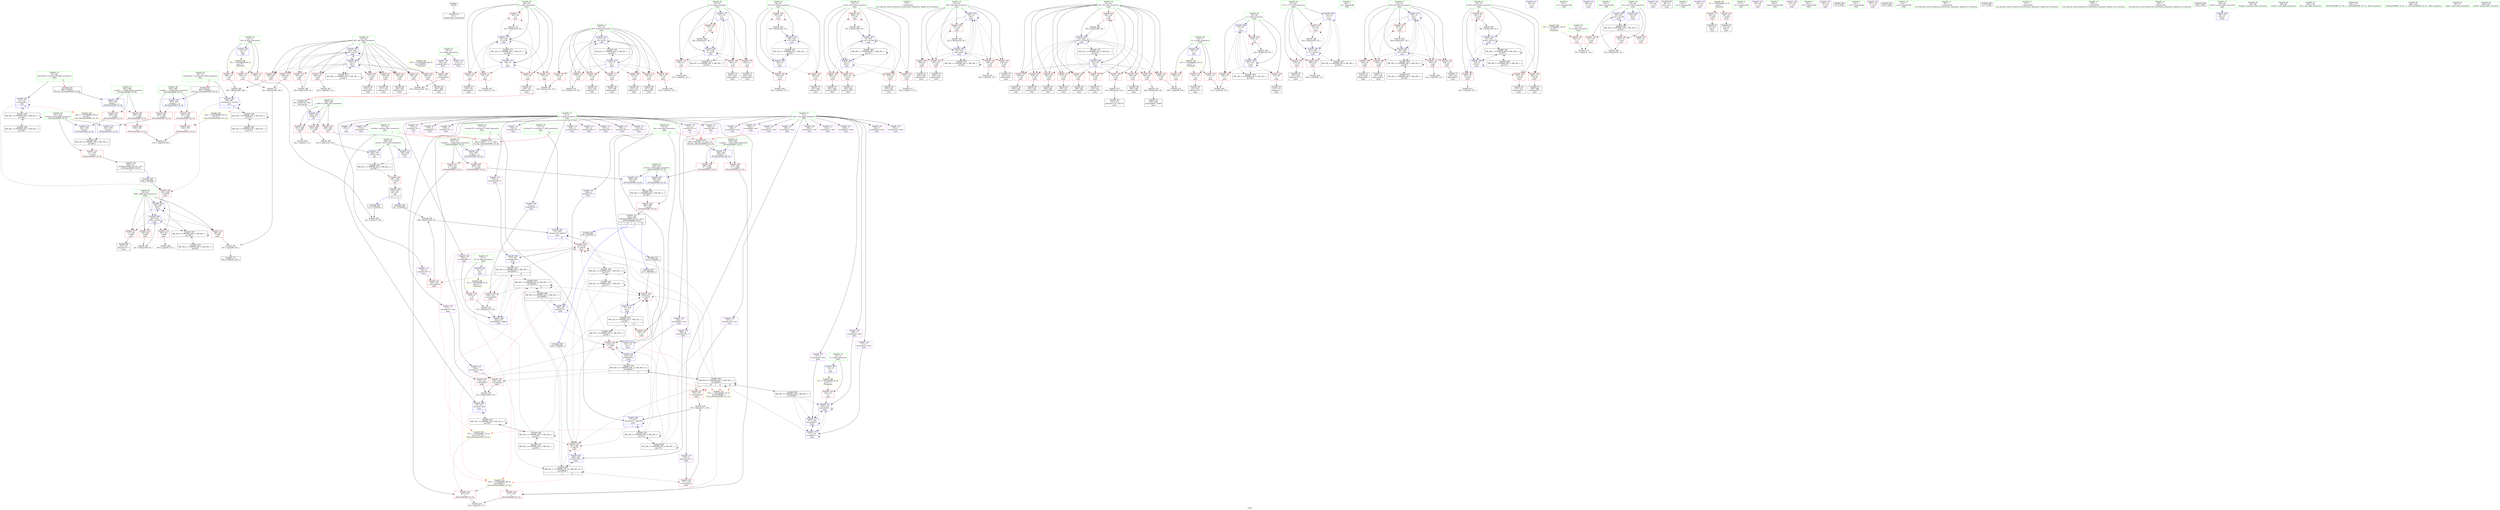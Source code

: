 digraph "SVFG" {
	label="SVFG";

	Node0x5640b4c90540 [shape=record,color=grey,label="{NodeID: 0\nNullPtr}"];
	Node0x5640b4c90540 -> Node0x5640b4cc9e40[style=solid];
	Node0x5640b4d0c840 [shape=record,color=yellow,style=double,label="{NodeID: 526\n60V_1 = ENCHI(MR_60V_0)\npts\{190000 \}\nFun[main]}"];
	Node0x5640b4d0c840 -> Node0x5640b4cd6040[style=dashed];
	Node0x5640b4cd8050 [shape=record,color=blue,label="{NodeID: 277\n51\<--10\nk\<--\nmain\n}"];
	Node0x5640b4cd8050 -> Node0x5640b4cd0f50[style=dashed];
	Node0x5640b4cd8050 -> Node0x5640b4cd1020[style=dashed];
	Node0x5640b4cd8050 -> Node0x5640b4cd10f0[style=dashed];
	Node0x5640b4cd8050 -> Node0x5640b4cd11c0[style=dashed];
	Node0x5640b4cd8050 -> Node0x5640b4cd8600[style=dashed];
	Node0x5640b4cd8050 -> Node0x5640b4d043f0[style=dashed];
	Node0x5640b4ccbe20 [shape=record,color=red,label="{NodeID: 194\n252\<--59\n\<--i72\nmain\n}"];
	Node0x5640b4ccbe20 -> Node0x5640b4cd2bf0[style=solid];
	Node0x5640b4cc88c0 [shape=record,color=purple,label="{NodeID: 111\n316\<--4\narrayidx116\<--f\nmain\n}"];
	Node0x5640b4c96db0 [shape=record,color=green,label="{NodeID: 28\n49\<--50\nj\<--j_field_insensitive\nmain\n}"];
	Node0x5640b4c96db0 -> Node0x5640b4cd0b40[style=solid];
	Node0x5640b4c96db0 -> Node0x5640b4cd0c10[style=solid];
	Node0x5640b4c96db0 -> Node0x5640b4cd0ce0[style=solid];
	Node0x5640b4c96db0 -> Node0x5640b4cd0db0[style=solid];
	Node0x5640b4c96db0 -> Node0x5640b4cd0e80[style=solid];
	Node0x5640b4c96db0 -> Node0x5640b4cd7b70[style=solid];
	Node0x5640b4c96db0 -> Node0x5640b4cd7de0[style=solid];
	Node0x5640b4d03ef0 [shape=record,color=black,label="{NodeID: 471\nMR_22V_2 = PHI(MR_22V_3, MR_22V_1, )\npts\{50 \}\n}"];
	Node0x5640b4d03ef0 -> Node0x5640b4cd7b70[style=dashed];
	Node0x5640b4d03ef0 -> Node0x5640b4d03ef0[style=dashed];
	Node0x5640b4cd2170 [shape=record,color=grey,label="{NodeID: 388\n346 = Binary(345, 95, )\n}"];
	Node0x5640b4cd2170 -> Node0x5640b4cd9090[style=solid];
	Node0x5640b4cd9710 [shape=record,color=blue,label="{NodeID: 305\n79\<--159\nans\<--\nmain\n}"];
	Node0x5640b4cd9710 -> Node0x5640b4cf69e0[style=dashed];
	Node0x5640b4ccd4e0 [shape=record,color=red,label="{NodeID: 222\n386\<--73\n\<--j135\nmain\n}"];
	Node0x5640b4ccd4e0 -> Node0x5640b4cc8d80[style=solid];
	Node0x5640b4ccefa0 [shape=record,color=purple,label="{NodeID: 139\n115\<--18\narrayidx\<--a\nmain\n}"];
	Node0x5640b4cc9bd0 [shape=record,color=green,label="{NodeID: 56\n491\<--492\nretval\<--retval_field_insensitive\n_ZSt3maxIiERKT_S2_S2_\n}"];
	Node0x5640b4cc9bd0 -> Node0x5640b4cd6e10[style=solid];
	Node0x5640b4cc9bd0 -> Node0x5640b4cda270[style=solid];
	Node0x5640b4cc9bd0 -> Node0x5640b4cda340[style=solid];
	Node0x5640b4d0b070 [shape=record,color=yellow,style=double,label="{NodeID: 499\n6V_1 = ENCHI(MR_6V_0)\npts\{13 \}\nFun[main]}"];
	Node0x5640b4d0b070 -> Node0x5640b4ccf890[style=dashed];
	Node0x5640b4cd6a00 [shape=record,color=red,label="{NodeID: 250\n483\<--468\n\<--__a.addr\n_ZSt3minIiERKT_S2_S2_\n}"];
	Node0x5640b4cd6a00 -> Node0x5640b4cda000[style=solid];
	Node0x5640b4cd0660 [shape=record,color=red,label="{NodeID: 167\n134\<--47\n\<--i8\nmain\n}"];
	Node0x5640b4cd0660 -> Node0x5640b4cd1ff0[style=solid];
	Node0x5640b4ccb2c0 [shape=record,color=black,label="{NodeID: 84\n311\<--310\nidxprom111\<--\nmain\n}"];
	Node0x5640b4ca1aa0 [shape=record,color=green,label="{NodeID: 1\n10\<--1\n\<--dummyObj\nCan only get source location for instruction, argument, global var or function.}"];
	Node0x5640b4d0c920 [shape=record,color=yellow,style=double,label="{NodeID: 527\n73V_1 = ENCHI(MR_73V_0)\npts\{80 80000 \}\nFun[_ZSt3minIiERKT_S2_S2_]}"];
	Node0x5640b4d0c920 -> Node0x5640b4cd6d40[style=dashed];
	Node0x5640b4cfafe0 [shape=record,color=black,label="{NodeID: 444\nMR_56V_5 = PHI(MR_56V_10, MR_56V_3, )\npts\{60000 \}\n|{|<s6>12}}"];
	Node0x5640b4cfafe0 -> Node0x5640b4cd5dd0[style=dashed];
	Node0x5640b4cfafe0 -> Node0x5640b4cd6450[style=dashed];
	Node0x5640b4cfafe0 -> Node0x5640b4cd8ae0[style=dashed];
	Node0x5640b4cfafe0 -> Node0x5640b4cfafe0[style=dashed];
	Node0x5640b4cfafe0 -> Node0x5640b4d01bf0[style=dashed];
	Node0x5640b4cfafe0 -> Node0x5640b4d093f0[style=dashed];
	Node0x5640b4cfafe0:s6 -> Node0x5640b4d0cde0[style=dashed,color=red];
	Node0x5640b4cd8120 [shape=record,color=blue,label="{NodeID: 278\n53\<--10\ni38\<--\nmain\n}"];
	Node0x5640b4cd8120 -> Node0x5640b4cd1290[style=dashed];
	Node0x5640b4cd8120 -> Node0x5640b4cd1360[style=dashed];
	Node0x5640b4cd8120 -> Node0x5640b4cd1430[style=dashed];
	Node0x5640b4cd8120 -> Node0x5640b4cd1500[style=dashed];
	Node0x5640b4cd8120 -> Node0x5640b4cd15d0[style=dashed];
	Node0x5640b4cd8120 -> Node0x5640b4cd8120[style=dashed];
	Node0x5640b4cd8120 -> Node0x5640b4cd8530[style=dashed];
	Node0x5640b4cd8120 -> Node0x5640b4d048f0[style=dashed];
	Node0x5640b4ccbef0 [shape=record,color=red,label="{NodeID: 195\n258\<--61\n\<--i81\nmain\n}"];
	Node0x5640b4ccbef0 -> Node0x5640b4ce3720[style=solid];
	Node0x5640b4cc8990 [shape=record,color=purple,label="{NodeID: 112\n319\<--4\narrayidx118\<--f\nmain\n}"];
	Node0x5640b4cc8990 -> Node0x5640b4cd5f70[style=solid];
	Node0x5640b4c96e80 [shape=record,color=green,label="{NodeID: 29\n51\<--52\nk\<--k_field_insensitive\nmain\n}"];
	Node0x5640b4c96e80 -> Node0x5640b4cd0f50[style=solid];
	Node0x5640b4c96e80 -> Node0x5640b4cd1020[style=solid];
	Node0x5640b4c96e80 -> Node0x5640b4cd10f0[style=solid];
	Node0x5640b4c96e80 -> Node0x5640b4cd11c0[style=solid];
	Node0x5640b4c96e80 -> Node0x5640b4cd8050[style=solid];
	Node0x5640b4c96e80 -> Node0x5640b4cd8600[style=solid];
	Node0x5640b4d043f0 [shape=record,color=black,label="{NodeID: 472\nMR_24V_2 = PHI(MR_24V_4, MR_24V_1, )\npts\{52 \}\n}"];
	Node0x5640b4d043f0 -> Node0x5640b4cd8050[style=dashed];
	Node0x5640b4cd22f0 [shape=record,color=grey,label="{NodeID: 389\n328 = Binary(320, 327, )\n}"];
	Node0x5640b4cd22f0 -> Node0x5640b4cd8e20[style=solid];
	Node0x5640b4cd97e0 [shape=record,color=blue,label="{NodeID: 306\n81\<--10\ni171\<--\nmain\n}"];
	Node0x5640b4cd97e0 -> Node0x5640b4ccda90[style=dashed];
	Node0x5640b4cd97e0 -> Node0x5640b4ccdb60[style=dashed];
	Node0x5640b4cd97e0 -> Node0x5640b4cd5ad0[style=dashed];
	Node0x5640b4cd97e0 -> Node0x5640b4cd9980[style=dashed];
	Node0x5640b4cd97e0 -> Node0x5640b4d08ef0[style=dashed];
	Node0x5640b4ccd5b0 [shape=record,color=red,label="{NodeID: 223\n396\<--73\n\<--j135\nmain\n}"];
	Node0x5640b4ccd5b0 -> Node0x5640b4cde590[style=solid];
	Node0x5640b4ccf070 [shape=record,color=purple,label="{NodeID: 140\n323\<--18\narrayidx120\<--a\nmain\n}"];
	Node0x5640b4ccf070 -> Node0x5640b4cd6040[style=solid];
	Node0x5640b4cc9ca0 [shape=record,color=green,label="{NodeID: 57\n493\<--494\n__a.addr\<--__a.addr_field_insensitive\n_ZSt3maxIiERKT_S2_S2_\n}"];
	Node0x5640b4cc9ca0 -> Node0x5640b4cd6ee0[style=solid];
	Node0x5640b4cc9ca0 -> Node0x5640b4cd6fb0[style=solid];
	Node0x5640b4cc9ca0 -> Node0x5640b4cda0d0[style=solid];
	Node0x5640b4d0b150 [shape=record,color=yellow,style=double,label="{NodeID: 500\n8V_1 = ENCHI(MR_8V_0)\npts\{15 \}\nFun[main]}"];
	Node0x5640b4d0b150 -> Node0x5640b4ccf960[style=dashed];
	Node0x5640b4d0b150 -> Node0x5640b4ccfa30[style=dashed];
	Node0x5640b4d0b150 -> Node0x5640b4ccfb00[style=dashed];
	Node0x5640b4cd6ad0 [shape=record,color=red,label="{NodeID: 251\n474\<--470\n\<--__b.addr\n_ZSt3minIiERKT_S2_S2_\n}"];
	Node0x5640b4cd6ad0 -> Node0x5640b4cd6c70[style=solid];
	Node0x5640b4cd0730 [shape=record,color=red,label="{NodeID: 168\n144\<--47\n\<--i8\nmain\n}"];
	Node0x5640b4cd0730 -> Node0x5640b4cca280[style=solid];
	Node0x5640b4ccb390 [shape=record,color=black,label="{NodeID: 85\n315\<--314\nidxprom115\<--sub114\nmain\n}"];
	Node0x5640b4ca1760 [shape=record,color=green,label="{NodeID: 2\n20\<--1\n.str\<--dummyObj\nGlob }"];
	Node0x5640b4d0ca60 [shape=record,color=yellow,style=double,label="{NodeID: 528\n75V_1 = ENCHI(MR_75V_0)\npts\{58 72 78 \}\nFun[_ZSt3minIiERKT_S2_S2_]}"];
	Node0x5640b4d0ca60 -> Node0x5640b4cd6c70[style=dashed];
	Node0x5640b4cd81f0 [shape=record,color=blue,label="{NodeID: 279\n55\<--10\nj42\<--\nmain\n}"];
	Node0x5640b4cd81f0 -> Node0x5640b4cd16a0[style=dashed];
	Node0x5640b4cd81f0 -> Node0x5640b4cd1770[style=dashed];
	Node0x5640b4cd81f0 -> Node0x5640b4cd1840[style=dashed];
	Node0x5640b4cd81f0 -> Node0x5640b4cd1910[style=dashed];
	Node0x5640b4cd81f0 -> Node0x5640b4cd19e0[style=dashed];
	Node0x5640b4cd81f0 -> Node0x5640b4cd81f0[style=dashed];
	Node0x5640b4cd81f0 -> Node0x5640b4cd8460[style=dashed];
	Node0x5640b4cd81f0 -> Node0x5640b4cf25d0[style=dashed];
	Node0x5640b4ccbfc0 [shape=record,color=red,label="{NodeID: 196\n267\<--61\n\<--i81\nmain\n}"];
	Node0x5640b4ccbfc0 -> Node0x5640b4cdd810[style=solid];
	Node0x5640b4cc8a60 [shape=record,color=purple,label="{NodeID: 113\n334\<--4\narrayidx126\<--f\nmain\n}"];
	Node0x5640b4c96f50 [shape=record,color=green,label="{NodeID: 30\n53\<--54\ni38\<--i38_field_insensitive\nmain\n}"];
	Node0x5640b4c96f50 -> Node0x5640b4cd1290[style=solid];
	Node0x5640b4c96f50 -> Node0x5640b4cd1360[style=solid];
	Node0x5640b4c96f50 -> Node0x5640b4cd1430[style=solid];
	Node0x5640b4c96f50 -> Node0x5640b4cd1500[style=solid];
	Node0x5640b4c96f50 -> Node0x5640b4cd15d0[style=solid];
	Node0x5640b4c96f50 -> Node0x5640b4cd8120[style=solid];
	Node0x5640b4c96f50 -> Node0x5640b4cd8530[style=solid];
	Node0x5640b4d048f0 [shape=record,color=black,label="{NodeID: 473\nMR_26V_2 = PHI(MR_26V_3, MR_26V_1, )\npts\{54 \}\n}"];
	Node0x5640b4d048f0 -> Node0x5640b4cd8120[style=dashed];
	Node0x5640b4d048f0 -> Node0x5640b4d048f0[style=dashed];
	Node0x5640b4cd2470 [shape=record,color=grey,label="{NodeID: 390\n326 = Binary(324, 325, )\n|{<s0>9}}"];
	Node0x5640b4cd2470:s0 -> Node0x5640b4d2fba0[style=solid,color=red];
	Node0x5640b4cd98b0 [shape=record,color=blue,label="{NodeID: 307\n79\<--418\nans\<--\nmain\n}"];
	Node0x5640b4cd98b0 -> Node0x5640b4cf69e0[style=dashed];
	Node0x5640b4ccd680 [shape=record,color=red,label="{NodeID: 224\n356\<--75\n\<--k139\nmain\n}"];
	Node0x5640b4ccd680 -> Node0x5640b4ce32a0[style=solid];
	Node0x5640b4ccf140 [shape=record,color=purple,label="{NodeID: 141\n85\<--20\n\<--.str\nmain\n}"];
	Node0x5640b4cc9d70 [shape=record,color=green,label="{NodeID: 58\n495\<--496\n__b.addr\<--__b.addr_field_insensitive\n_ZSt3maxIiERKT_S2_S2_\n}"];
	Node0x5640b4cc9d70 -> Node0x5640b4cd7080[style=solid];
	Node0x5640b4cc9d70 -> Node0x5640b4cd7150[style=solid];
	Node0x5640b4cc9d70 -> Node0x5640b4cda1a0[style=solid];
	Node0x5640b4d0b230 [shape=record,color=yellow,style=double,label="{NodeID: 501\n10V_1 = ENCHI(MR_10V_0)\npts\{17 \}\nFun[main]}"];
	Node0x5640b4d0b230 -> Node0x5640b4ccfbd0[style=dashed];
	Node0x5640b4d0b230 -> Node0x5640b4ccfca0[style=dashed];
	Node0x5640b4d0b230 -> Node0x5640b4ccfd70[style=dashed];
	Node0x5640b4cd6ba0 [shape=record,color=red,label="{NodeID: 252\n480\<--470\n\<--__b.addr\n_ZSt3minIiERKT_S2_S2_\n}"];
	Node0x5640b4cd6ba0 -> Node0x5640b4cd9f30[style=solid];
	Node0x5640b4cd0800 [shape=record,color=red,label="{NodeID: 169\n152\<--47\n\<--i8\nmain\n}"];
	Node0x5640b4cd0800 -> Node0x5640b4cca420[style=solid];
	Node0x5640b4ccb460 [shape=record,color=black,label="{NodeID: 86\n318\<--317\nidxprom117\<--\nmain\n}"];
	Node0x5640b4ca17f0 [shape=record,color=green,label="{NodeID: 3\n22\<--1\n.str.1\<--dummyObj\nGlob }"];
	Node0x5640b4cd82c0 [shape=record,color=blue,label="{NodeID: 280\n57\<--213\nref.tmp\<--add\nmain\n|{|<s2>7}}"];
	Node0x5640b4cd82c0 -> Node0x5640b4cd5d00[style=dashed];
	Node0x5640b4cd82c0 -> Node0x5640b4cf78e0[style=dashed];
	Node0x5640b4cd82c0:s2 -> Node0x5640b4d0ca60[style=dashed,color=red];
	Node0x5640b4ccc090 [shape=record,color=red,label="{NodeID: 197\n277\<--61\n\<--i81\nmain\n}"];
	Node0x5640b4ccc090 -> Node0x5640b4ccb050[style=solid];
	Node0x5640b4cc8b30 [shape=record,color=purple,label="{NodeID: 114\n337\<--4\narrayidx128\<--f\nmain\n}"];
	Node0x5640b4cc8b30 -> Node0x5640b4cd8ef0[style=solid];
	Node0x5640b4c97020 [shape=record,color=green,label="{NodeID: 31\n55\<--56\nj42\<--j42_field_insensitive\nmain\n}"];
	Node0x5640b4c97020 -> Node0x5640b4cd16a0[style=solid];
	Node0x5640b4c97020 -> Node0x5640b4cd1770[style=solid];
	Node0x5640b4c97020 -> Node0x5640b4cd1840[style=solid];
	Node0x5640b4c97020 -> Node0x5640b4cd1910[style=solid];
	Node0x5640b4c97020 -> Node0x5640b4cd19e0[style=solid];
	Node0x5640b4c97020 -> Node0x5640b4cd81f0[style=solid];
	Node0x5640b4c97020 -> Node0x5640b4cd8460[style=solid];
	Node0x5640b4d04df0 [shape=record,color=black,label="{NodeID: 474\nMR_28V_2 = PHI(MR_28V_3, MR_28V_1, )\npts\{56 \}\n}"];
	Node0x5640b4d04df0 -> Node0x5640b4cf25d0[style=dashed];
	Node0x5640b4cd25f0 [shape=record,color=grey,label="{NodeID: 391\n228 = Binary(227, 95, )\n}"];
	Node0x5640b4cd25f0 -> Node0x5640b4cd8460[style=solid];
	Node0x5640b4cd9980 [shape=record,color=blue,label="{NodeID: 308\n81\<--422\ni171\<--inc181\nmain\n}"];
	Node0x5640b4cd9980 -> Node0x5640b4ccda90[style=dashed];
	Node0x5640b4cd9980 -> Node0x5640b4ccdb60[style=dashed];
	Node0x5640b4cd9980 -> Node0x5640b4cd5ad0[style=dashed];
	Node0x5640b4cd9980 -> Node0x5640b4cd9980[style=dashed];
	Node0x5640b4cd9980 -> Node0x5640b4d08ef0[style=dashed];
	Node0x5640b4ccd750 [shape=record,color=red,label="{NodeID: 225\n368\<--75\n\<--k139\nmain\n}"];
	Node0x5640b4ccd750 -> Node0x5640b4ccba10[style=solid];
	Node0x5640b4ccf210 [shape=record,color=purple,label="{NodeID: 142\n86\<--22\n\<--.str.1\nmain\n}"];
	Node0x5640b4cc9e40 [shape=record,color=black,label="{NodeID: 59\n2\<--3\ndummyVal\<--dummyVal\n}"];
	Node0x5640b4cf32e0 [shape=record,color=black,label="{NodeID: 419\nMR_56V_8 = PHI(MR_56V_9, MR_56V_7, )\npts\{60000 \}\n|{|<s7>10}}"];
	Node0x5640b4cf32e0 -> Node0x5640b4cd5dd0[style=dashed];
	Node0x5640b4cf32e0 -> Node0x5640b4cd5f70[style=dashed];
	Node0x5640b4cf32e0 -> Node0x5640b4cd6110[style=dashed];
	Node0x5640b4cf32e0 -> Node0x5640b4cd8ae0[style=dashed];
	Node0x5640b4cf32e0 -> Node0x5640b4cd8ef0[style=dashed];
	Node0x5640b4cf32e0 -> Node0x5640b4cfafe0[style=dashed];
	Node0x5640b4cf32e0 -> Node0x5640b4d01bf0[style=dashed];
	Node0x5640b4cf32e0:s7 -> Node0x5640b4d0cde0[style=dashed,color=red];
	Node0x5640b4cd6c70 [shape=record,color=red,label="{NodeID: 253\n475\<--474\n\<--\n_ZSt3minIiERKT_S2_S2_\n}"];
	Node0x5640b4cd6c70 -> Node0x5640b4ce2fa0[style=solid];
	Node0x5640b4cd08d0 [shape=record,color=red,label="{NodeID: 170\n166\<--47\n\<--i8\nmain\n}"];
	Node0x5640b4cd08d0 -> Node0x5640b4cca5c0[style=solid];
	Node0x5640b4ccb530 [shape=record,color=black,label="{NodeID: 87\n322\<--321\nidxprom119\<--\nmain\n}"];
	Node0x5640b4c958e0 [shape=record,color=green,label="{NodeID: 4\n24\<--1\nstdin\<--dummyObj\nGlob }"];
	Node0x5640b4cd8390 [shape=record,color=blue,label="{NodeID: 281\n224\<--218\narrayidx62\<--\nmain\n}"];
	Node0x5640b4cd8390 -> Node0x5640b4cf7de0[style=dashed];
	Node0x5640b4ccc160 [shape=record,color=red,label="{NodeID: 198\n307\<--61\n\<--i81\nmain\n}"];
	Node0x5640b4ccc160 -> Node0x5640b4ccb1f0[style=solid];
	Node0x5640b4ccdca0 [shape=record,color=purple,label="{NodeID: 115\n361\<--4\narrayidx144\<--f\nmain\n}"];
	Node0x5640b4c970f0 [shape=record,color=green,label="{NodeID: 32\n57\<--58\nref.tmp\<--ref.tmp_field_insensitive\nmain\n|{|<s1>7}}"];
	Node0x5640b4c970f0 -> Node0x5640b4cd82c0[style=solid];
	Node0x5640b4c970f0:s1 -> Node0x5640b4d30350[style=solid,color=red];
	Node0x5640b4d052f0 [shape=record,color=black,label="{NodeID: 475\nMR_30V_2 = PHI(MR_30V_3, MR_30V_1, )\npts\{58 \}\n}"];
	Node0x5640b4d052f0 -> Node0x5640b4cf26c0[style=dashed];
	Node0x5640b4cd2770 [shape=record,color=grey,label="{NodeID: 392\n341 = Binary(340, 95, )\n}"];
	Node0x5640b4cd2770 -> Node0x5640b4cd8fc0[style=solid];
	Node0x5640b4cd9a50 [shape=record,color=blue,label="{NodeID: 309\n43\<--433\ntest\<--inc185\nmain\n}"];
	Node0x5640b4cd9a50 -> Node0x5640b4d02ff0[style=dashed];
	Node0x5640b4ccd820 [shape=record,color=red,label="{NodeID: 226\n372\<--75\n\<--k139\nmain\n}"];
	Node0x5640b4ccd820 -> Node0x5640b4ccbae0[style=solid];
	Node0x5640b4ccf2e0 [shape=record,color=purple,label="{NodeID: 143\n91\<--25\n\<--.str.2\nmain\n}"];
	Node0x5640b4cc9f40 [shape=record,color=black,label="{NodeID: 60\n38\<--10\nmain_ret\<--\nmain\n}"];
	Node0x5640b4d0b3f0 [shape=record,color=yellow,style=double,label="{NodeID: 503\n14V_1 = ENCHI(MR_14V_0)\npts\{42 \}\nFun[main]}"];
	Node0x5640b4d0b3f0 -> Node0x5640b4ccffe0[style=dashed];
	Node0x5640b4cf37e0 [shape=record,color=black,label="{NodeID: 420\nMR_66V_3 = PHI(MR_66V_4, MR_66V_2, )\npts\{467 \}\n}"];
	Node0x5640b4cf37e0 -> Node0x5640b4cd6860[style=dashed];
	Node0x5640b4cd6d40 [shape=record,color=red,label="{NodeID: 254\n477\<--476\n\<--\n_ZSt3minIiERKT_S2_S2_\n}"];
	Node0x5640b4cd6d40 -> Node0x5640b4ce2fa0[style=solid];
	Node0x5640b4cd09a0 [shape=record,color=red,label="{NodeID: 171\n169\<--47\n\<--i8\nmain\n}"];
	Node0x5640b4cd09a0 -> Node0x5640b4cca690[style=solid];
	Node0x5640b4ccb600 [shape=record,color=black,label="{NodeID: 88\n333\<--332\nidxprom125\<--\nmain\n}"];
	Node0x5640b4c959a0 [shape=record,color=green,label="{NodeID: 5\n25\<--1\n.str.2\<--dummyObj\nGlob }"];
	Node0x5640b4cd8460 [shape=record,color=blue,label="{NodeID: 282\n55\<--228\nj42\<--inc64\nmain\n}"];
	Node0x5640b4cd8460 -> Node0x5640b4cd16a0[style=dashed];
	Node0x5640b4cd8460 -> Node0x5640b4cd1770[style=dashed];
	Node0x5640b4cd8460 -> Node0x5640b4cd1840[style=dashed];
	Node0x5640b4cd8460 -> Node0x5640b4cd1910[style=dashed];
	Node0x5640b4cd8460 -> Node0x5640b4cd19e0[style=dashed];
	Node0x5640b4cd8460 -> Node0x5640b4cd81f0[style=dashed];
	Node0x5640b4cd8460 -> Node0x5640b4cd8460[style=dashed];
	Node0x5640b4cd8460 -> Node0x5640b4cf25d0[style=dashed];
	Node0x5640b4ccc230 [shape=record,color=red,label="{NodeID: 199\n313\<--61\n\<--i81\nmain\n}"];
	Node0x5640b4ccc230 -> Node0x5640b4cddb10[style=solid];
	Node0x5640b4ccdd30 [shape=record,color=purple,label="{NodeID: 116\n364\<--4\narrayidx146\<--f\nmain\n|{<s0>11}}"];
	Node0x5640b4ccdd30:s0 -> Node0x5640b4d2ffd0[style=solid,color=red];
	Node0x5640b4cc7860 [shape=record,color=green,label="{NodeID: 33\n59\<--60\ni72\<--i72_field_insensitive\nmain\n}"];
	Node0x5640b4cc7860 -> Node0x5640b4ccbc80[style=solid];
	Node0x5640b4cc7860 -> Node0x5640b4ccbd50[style=solid];
	Node0x5640b4cc7860 -> Node0x5640b4ccbe20[style=solid];
	Node0x5640b4cc7860 -> Node0x5640b4cd86d0[style=solid];
	Node0x5640b4cc7860 -> Node0x5640b4cd8870[style=solid];
	Node0x5640b4d057f0 [shape=record,color=black,label="{NodeID: 476\nMR_32V_2 = PHI(MR_32V_4, MR_32V_1, )\npts\{60 \}\n}"];
	Node0x5640b4d057f0 -> Node0x5640b4cd86d0[style=dashed];
	Node0x5640b4cd28f0 [shape=record,color=grey,label="{NodeID: 393\n233 = Binary(232, 95, )\n}"];
	Node0x5640b4cd28f0 -> Node0x5640b4cd8530[style=solid];
	Node0x5640b4cd9b20 [shape=record,color=blue,label="{NodeID: 310\n448\<--445\nx.addr\<--x\nabs\n}"];
	Node0x5640b4cd9b20 -> Node0x5640b4cd65f0[style=dashed];
	Node0x5640b4cd9b20 -> Node0x5640b4cd66c0[style=dashed];
	Node0x5640b4cd9b20 -> Node0x5640b4cd6790[style=dashed];
	Node0x5640b4ccd8f0 [shape=record,color=red,label="{NodeID: 227\n391\<--75\n\<--k139\nmain\n}"];
	Node0x5640b4ccd8f0 -> Node0x5640b4cde410[style=solid];
	Node0x5640b4ccf3b0 [shape=record,color=purple,label="{NodeID: 144\n92\<--27\n\<--.str.3\nmain\n}"];
	Node0x5640b4cca010 [shape=record,color=black,label="{NodeID: 61\n87\<--84\ncall\<--\nmain\n}"];
	Node0x5640b4cf3ce0 [shape=record,color=black,label="{NodeID: 421\nMR_79V_3 = PHI(MR_79V_4, MR_79V_2, )\npts\{492 \}\n}"];
	Node0x5640b4cf3ce0 -> Node0x5640b4cd6e10[style=dashed];
	Node0x5640b4cd6e10 [shape=record,color=red,label="{NodeID: 255\n511\<--491\n\<--retval\n_ZSt3maxIiERKT_S2_S2_\n}"];
	Node0x5640b4cd6e10 -> Node0x5640b4cc9190[style=solid];
	Node0x5640b4cd0a70 [shape=record,color=red,label="{NodeID: 172\n174\<--47\n\<--i8\nmain\n}"];
	Node0x5640b4cd0a70 -> Node0x5640b4cdd990[style=solid];
	Node0x5640b4ccb6d0 [shape=record,color=black,label="{NodeID: 89\n336\<--335\nidxprom127\<--\nmain\n}"];
	Node0x5640b4c95a60 [shape=record,color=green,label="{NodeID: 6\n27\<--1\n.str.3\<--dummyObj\nGlob }"];
	Node0x5640b4d0cde0 [shape=record,color=yellow,style=double,label="{NodeID: 532\n56V_1 = ENCHI(MR_56V_0)\npts\{60000 \}\nFun[_ZSt3minIiERKT_S2_S2_]}"];
	Node0x5640b4d0cde0 -> Node0x5640b4cd6c70[style=dashed];
	Node0x5640b4d0cde0 -> Node0x5640b4cd6d40[style=dashed];
	Node0x5640b4cd8530 [shape=record,color=blue,label="{NodeID: 283\n53\<--233\ni38\<--inc67\nmain\n}"];
	Node0x5640b4cd8530 -> Node0x5640b4cd1290[style=dashed];
	Node0x5640b4cd8530 -> Node0x5640b4cd1360[style=dashed];
	Node0x5640b4cd8530 -> Node0x5640b4cd1430[style=dashed];
	Node0x5640b4cd8530 -> Node0x5640b4cd1500[style=dashed];
	Node0x5640b4cd8530 -> Node0x5640b4cd15d0[style=dashed];
	Node0x5640b4cd8530 -> Node0x5640b4cd8120[style=dashed];
	Node0x5640b4cd8530 -> Node0x5640b4cd8530[style=dashed];
	Node0x5640b4cd8530 -> Node0x5640b4d048f0[style=dashed];
	Node0x5640b4ccc300 [shape=record,color=red,label="{NodeID: 200\n321\<--61\n\<--i81\nmain\n}"];
	Node0x5640b4ccc300 -> Node0x5640b4ccb530[style=solid];
	Node0x5640b4ccddc0 [shape=record,color=purple,label="{NodeID: 117\n367\<--4\narrayidx149\<--f\nmain\n}"];
	Node0x5640b4cc78f0 [shape=record,color=green,label="{NodeID: 34\n61\<--62\ni81\<--i81_field_insensitive\nmain\n}"];
	Node0x5640b4cc78f0 -> Node0x5640b4ccbef0[style=solid];
	Node0x5640b4cc78f0 -> Node0x5640b4ccbfc0[style=solid];
	Node0x5640b4cc78f0 -> Node0x5640b4ccc090[style=solid];
	Node0x5640b4cc78f0 -> Node0x5640b4ccc160[style=solid];
	Node0x5640b4cc78f0 -> Node0x5640b4ccc230[style=solid];
	Node0x5640b4cc78f0 -> Node0x5640b4ccc300[style=solid];
	Node0x5640b4cc78f0 -> Node0x5640b4ccc3d0[style=solid];
	Node0x5640b4cc78f0 -> Node0x5640b4ccc4a0[style=solid];
	Node0x5640b4cc78f0 -> Node0x5640b4ccc570[style=solid];
	Node0x5640b4cc78f0 -> Node0x5640b4ccc640[style=solid];
	Node0x5640b4cc78f0 -> Node0x5640b4ccc710[style=solid];
	Node0x5640b4cc78f0 -> Node0x5640b4cd8940[style=solid];
	Node0x5640b4cc78f0 -> Node0x5640b4cd9640[style=solid];
	Node0x5640b4d05cf0 [shape=record,color=black,label="{NodeID: 477\nMR_34V_2 = PHI(MR_34V_4, MR_34V_1, )\npts\{62 \}\n}"];
	Node0x5640b4d05cf0 -> Node0x5640b4cd8940[style=dashed];
	Node0x5640b4cd2a70 [shape=record,color=grey,label="{NodeID: 394\n238 = Binary(237, 95, )\n}"];
	Node0x5640b4cd2a70 -> Node0x5640b4cd8600[style=solid];
	Node0x5640b4cd9bf0 [shape=record,color=blue,label="{NodeID: 311\n446\<--455\nretval\<--sub\nabs\n}"];
	Node0x5640b4cd9bf0 -> Node0x5640b4cfebe0[style=dashed];
	Node0x5640b4ccd9c0 [shape=record,color=red,label="{NodeID: 228\n426\<--79\n\<--ans\nmain\n}"];
	Node0x5640b4ccf480 [shape=record,color=purple,label="{NodeID: 145\n96\<--30\n\<--.str.4\nmain\n}"];
	Node0x5640b4cca0e0 [shape=record,color=black,label="{NodeID: 62\n93\<--90\ncall1\<--\nmain\n}"];
	Node0x5640b4cd6ee0 [shape=record,color=red,label="{NodeID: 256\n499\<--493\n\<--__a.addr\n_ZSt3maxIiERKT_S2_S2_\n}"];
	Node0x5640b4cd6ee0 -> Node0x5640b4cd7220[style=solid];
	Node0x5640b4cd0b40 [shape=record,color=red,label="{NodeID: 173\n131\<--49\n\<--j\nmain\n}"];
	Node0x5640b4cd0b40 -> Node0x5640b4ce2b20[style=solid];
	Node0x5640b4ccb7a0 [shape=record,color=black,label="{NodeID: 90\n360\<--359\nidxprom143\<--\nmain\n}"];
	Node0x5640b4c95b20 [shape=record,color=green,label="{NodeID: 7\n29\<--1\nstdout\<--dummyObj\nGlob }"];
	Node0x5640b4cd8600 [shape=record,color=blue,label="{NodeID: 284\n51\<--238\nk\<--inc70\nmain\n}"];
	Node0x5640b4cd8600 -> Node0x5640b4cd0f50[style=dashed];
	Node0x5640b4cd8600 -> Node0x5640b4cd1020[style=dashed];
	Node0x5640b4cd8600 -> Node0x5640b4cd10f0[style=dashed];
	Node0x5640b4cd8600 -> Node0x5640b4cd11c0[style=dashed];
	Node0x5640b4cd8600 -> Node0x5640b4cd8600[style=dashed];
	Node0x5640b4cd8600 -> Node0x5640b4d043f0[style=dashed];
	Node0x5640b4ccc3d0 [shape=record,color=red,label="{NodeID: 201\n332\<--61\n\<--i81\nmain\n}"];
	Node0x5640b4ccc3d0 -> Node0x5640b4ccb600[style=solid];
	Node0x5640b4ccde90 [shape=record,color=purple,label="{NodeID: 118\n370\<--4\narrayidx151\<--f\nmain\n}"];
	Node0x5640b4ccde90 -> Node0x5640b4cd61e0[style=solid];
	Node0x5640b4cc7980 [shape=record,color=green,label="{NodeID: 35\n63\<--64\nj85\<--j85_field_insensitive\nmain\n}"];
	Node0x5640b4cc7980 -> Node0x5640b4ccc7e0[style=solid];
	Node0x5640b4cc7980 -> Node0x5640b4ccc8b0[style=solid];
	Node0x5640b4cc7980 -> Node0x5640b4ccc980[style=solid];
	Node0x5640b4cc7980 -> Node0x5640b4ccca50[style=solid];
	Node0x5640b4cc7980 -> Node0x5640b4cccb20[style=solid];
	Node0x5640b4cc7980 -> Node0x5640b4cccbf0[style=solid];
	Node0x5640b4cc7980 -> Node0x5640b4ccccc0[style=solid];
	Node0x5640b4cc7980 -> Node0x5640b4cccd90[style=solid];
	Node0x5640b4cc7980 -> Node0x5640b4ccce60[style=solid];
	Node0x5640b4cc7980 -> Node0x5640b4cd8a10[style=solid];
	Node0x5640b4cc7980 -> Node0x5640b4cd9090[style=solid];
	Node0x5640b4d061f0 [shape=record,color=black,label="{NodeID: 478\nMR_36V_2 = PHI(MR_36V_3, MR_36V_1, )\npts\{64 \}\n}"];
	Node0x5640b4d061f0 -> Node0x5640b4cd8a10[style=dashed];
	Node0x5640b4d061f0 -> Node0x5640b4d061f0[style=dashed];
	Node0x5640b4cd2bf0 [shape=record,color=grey,label="{NodeID: 395\n253 = Binary(252, 95, )\n}"];
	Node0x5640b4cd2bf0 -> Node0x5640b4cd8870[style=solid];
	Node0x5640b4cd9cc0 [shape=record,color=blue,label="{NodeID: 312\n446\<--458\nretval\<--\nabs\n}"];
	Node0x5640b4cd9cc0 -> Node0x5640b4cfebe0[style=dashed];
	Node0x5640b4ccda90 [shape=record,color=red,label="{NodeID: 229\n408\<--81\n\<--i171\nmain\n}"];
	Node0x5640b4ccda90 -> Node0x5640b4cd37f0[style=solid];
	Node0x5640b4ccf550 [shape=record,color=purple,label="{NodeID: 146\n116\<--30\n\<--.str.4\nmain\n}"];
	Node0x5640b4cca1b0 [shape=record,color=black,label="{NodeID: 63\n114\<--113\nidxprom\<--\nmain\n}"];
	Node0x5640b4cd6fb0 [shape=record,color=red,label="{NodeID: 257\n508\<--493\n\<--__a.addr\n_ZSt3maxIiERKT_S2_S2_\n}"];
	Node0x5640b4cd6fb0 -> Node0x5640b4cda340[style=solid];
	Node0x5640b4cd0c10 [shape=record,color=red,label="{NodeID: 174\n135\<--49\n\<--j\nmain\n}"];
	Node0x5640b4cd0c10 -> Node0x5640b4cd1ff0[style=solid];
	Node0x5640b4ccb870 [shape=record,color=black,label="{NodeID: 91\n363\<--362\nidxprom145\<--\nmain\n}"];
	Node0x5640b4c95be0 [shape=record,color=green,label="{NodeID: 8\n30\<--1\n.str.4\<--dummyObj\nGlob }"];
	Node0x5640b4cd86d0 [shape=record,color=blue,label="{NodeID: 285\n59\<--10\ni72\<--\nmain\n}"];
	Node0x5640b4cd86d0 -> Node0x5640b4ccbc80[style=dashed];
	Node0x5640b4cd86d0 -> Node0x5640b4ccbd50[style=dashed];
	Node0x5640b4cd86d0 -> Node0x5640b4ccbe20[style=dashed];
	Node0x5640b4cd86d0 -> Node0x5640b4cd8870[style=dashed];
	Node0x5640b4cd86d0 -> Node0x5640b4d057f0[style=dashed];
	Node0x5640b4ccc4a0 [shape=record,color=red,label="{NodeID: 202\n359\<--61\n\<--i81\nmain\n}"];
	Node0x5640b4ccc4a0 -> Node0x5640b4ccb7a0[style=solid];
	Node0x5640b4ccdf60 [shape=record,color=purple,label="{NodeID: 119\n385\<--4\narrayidx159\<--f\nmain\n}"];
	Node0x5640b4cc7a50 [shape=record,color=green,label="{NodeID: 36\n65\<--66\nk99\<--k99_field_insensitive\nmain\n}"];
	Node0x5640b4cc7a50 -> Node0x5640b4cccf30[style=solid];
	Node0x5640b4cc7a50 -> Node0x5640b4ccd000[style=solid];
	Node0x5640b4cc7a50 -> Node0x5640b4ccd0d0[style=solid];
	Node0x5640b4cc7a50 -> Node0x5640b4ccd1a0[style=solid];
	Node0x5640b4cc7a50 -> Node0x5640b4cd8d50[style=solid];
	Node0x5640b4cc7a50 -> Node0x5640b4cd8fc0[style=solid];
	Node0x5640b4d066f0 [shape=record,color=black,label="{NodeID: 479\nMR_38V_2 = PHI(MR_38V_3, MR_38V_1, )\npts\{66 \}\n}"];
	Node0x5640b4d066f0 -> Node0x5640b4cf8ce0[style=dashed];
	Node0x5640b4cd2d70 [shape=record,color=grey,label="{NodeID: 396\n433 = Binary(432, 95, )\n}"];
	Node0x5640b4cd2d70 -> Node0x5640b4cd9a50[style=solid];
	Node0x5640b4cd9d90 [shape=record,color=blue,label="{NodeID: 313\n468\<--464\n__a.addr\<--__a\n_ZSt3minIiERKT_S2_S2_\n}"];
	Node0x5640b4cd9d90 -> Node0x5640b4cd6930[style=dashed];
	Node0x5640b4cd9d90 -> Node0x5640b4cd6a00[style=dashed];
	Node0x5640b4ccdb60 [shape=record,color=red,label="{NodeID: 230\n414\<--81\n\<--i171\nmain\n}"];
	Node0x5640b4ccdb60 -> Node0x5640b4cc8f20[style=solid];
	Node0x5640b4ccf620 [shape=record,color=purple,label="{NodeID: 147\n105\<--32\n\<--.str.5\nmain\n}"];
	Node0x5640b4cca280 [shape=record,color=black,label="{NodeID: 64\n145\<--144\nidxprom17\<--\nmain\n}"];
	Node0x5640b4d2ed60 [shape=record,color=black,label="{NodeID: 590\n97 = PHI()\n}"];
	Node0x5640b4cd7080 [shape=record,color=red,label="{NodeID: 258\n501\<--495\n\<--__b.addr\n_ZSt3maxIiERKT_S2_S2_\n}"];
	Node0x5640b4cd7080 -> Node0x5640b4cd72f0[style=solid];
	Node0x5640b4cd0ce0 [shape=record,color=red,label="{NodeID: 175\n147\<--49\n\<--j\nmain\n}"];
	Node0x5640b4cd0ce0 -> Node0x5640b4cca350[style=solid];
	Node0x5640b4ccb940 [shape=record,color=black,label="{NodeID: 92\n366\<--365\nidxprom148\<--\nmain\n}"];
	Node0x5640b4c95ca0 [shape=record,color=green,label="{NodeID: 9\n32\<--1\n.str.5\<--dummyObj\nGlob }"];
	Node0x5640b4cd87a0 [shape=record,color=blue,label="{NodeID: 286\n249\<--10\narrayidx77\<--\nmain\n}"];
	Node0x5640b4cd87a0 -> Node0x5640b4cd87a0[style=dashed];
	Node0x5640b4cd87a0 -> Node0x5640b4cfafe0[style=dashed];
	Node0x5640b4ccc570 [shape=record,color=red,label="{NodeID: 203\n365\<--61\n\<--i81\nmain\n}"];
	Node0x5640b4ccc570 -> Node0x5640b4ccb940[style=solid];
	Node0x5640b4cce030 [shape=record,color=purple,label="{NodeID: 120\n388\<--4\narrayidx161\<--f\nmain\n}"];
	Node0x5640b4cce030 -> Node0x5640b4cd93d0[style=solid];
	Node0x5640b4cc7b20 [shape=record,color=green,label="{NodeID: 37\n67\<--68\nref.tmp100\<--ref.tmp100_field_insensitive\nmain\n|{|<s1>8}}"];
	Node0x5640b4cc7b20 -> Node0x5640b4cd8bb0[style=solid];
	Node0x5640b4cc7b20:s1 -> Node0x5640b4d2fdb0[style=solid,color=red];
	Node0x5640b4d06bf0 [shape=record,color=black,label="{NodeID: 480\nMR_40V_2 = PHI(MR_40V_3, MR_40V_1, )\npts\{68 \}\n}"];
	Node0x5640b4d06bf0 -> Node0x5640b4cf91e0[style=dashed];
	Node0x5640b4cd2ef0 [shape=record,color=grey,label="{NodeID: 397\n265 = cmp(264, 127, )\n}"];
	Node0x5640b4cd9e60 [shape=record,color=blue,label="{NodeID: 314\n470\<--465\n__b.addr\<--__b\n_ZSt3minIiERKT_S2_S2_\n}"];
	Node0x5640b4cd9e60 -> Node0x5640b4cd6ad0[style=dashed];
	Node0x5640b4cd9e60 -> Node0x5640b4cd6ba0[style=dashed];
	Node0x5640b4cd5ad0 [shape=record,color=red,label="{NodeID: 231\n421\<--81\n\<--i171\nmain\n}"];
	Node0x5640b4cd5ad0 -> Node0x5640b4cd1e70[style=solid];
	Node0x5640b4ccf6f0 [shape=record,color=purple,label="{NodeID: 148\n427\<--34\n\<--.str.6\nmain\n}"];
	Node0x5640b4cca350 [shape=record,color=black,label="{NodeID: 65\n148\<--147\nidxprom19\<--\nmain\n}"];
	Node0x5640b4d2ee60 [shape=record,color=black,label="{NodeID: 591\n106 = PHI()\n}"];
	Node0x5640b4cd7150 [shape=record,color=red,label="{NodeID: 259\n505\<--495\n\<--__b.addr\n_ZSt3maxIiERKT_S2_S2_\n}"];
	Node0x5640b4cd7150 -> Node0x5640b4cda270[style=solid];
	Node0x5640b4cd0db0 [shape=record,color=red,label="{NodeID: 176\n155\<--49\n\<--j\nmain\n}"];
	Node0x5640b4cd0db0 -> Node0x5640b4cca4f0[style=solid];
	Node0x5640b4ccba10 [shape=record,color=black,label="{NodeID: 93\n369\<--368\nidxprom150\<--\nmain\n}"];
	Node0x5640b4c95d60 [shape=record,color=green,label="{NodeID: 10\n34\<--1\n.str.6\<--dummyObj\nGlob }"];
	Node0x5640b4cd8870 [shape=record,color=blue,label="{NodeID: 287\n59\<--253\ni72\<--inc79\nmain\n}"];
	Node0x5640b4cd8870 -> Node0x5640b4ccbc80[style=dashed];
	Node0x5640b4cd8870 -> Node0x5640b4ccbd50[style=dashed];
	Node0x5640b4cd8870 -> Node0x5640b4ccbe20[style=dashed];
	Node0x5640b4cd8870 -> Node0x5640b4cd8870[style=dashed];
	Node0x5640b4cd8870 -> Node0x5640b4d057f0[style=dashed];
	Node0x5640b4ccc640 [shape=record,color=red,label="{NodeID: 204\n383\<--61\n\<--i81\nmain\n}"];
	Node0x5640b4ccc640 -> Node0x5640b4cc8cb0[style=solid];
	Node0x5640b4cce100 [shape=record,color=purple,label="{NodeID: 121\n413\<--4\narrayidx176\<--f\nmain\n}"];
	Node0x5640b4cc7bf0 [shape=record,color=green,label="{NodeID: 38\n69\<--70\nref.tmp101\<--ref.tmp101_field_insensitive\nmain\n|{|<s1>8}}"];
	Node0x5640b4cc7bf0 -> Node0x5640b4cd8c80[style=solid];
	Node0x5640b4cc7bf0:s1 -> Node0x5640b4d2fec0[style=solid,color=red];
	Node0x5640b4d070f0 [shape=record,color=black,label="{NodeID: 481\nMR_42V_2 = PHI(MR_42V_3, MR_42V_1, )\npts\{70 \}\n}"];
	Node0x5640b4d070f0 -> Node0x5640b4cf96e0[style=dashed];
	Node0x5640b4cd3070 [shape=record,color=grey,label="{NodeID: 398\n191 = cmp(190, 127, )\n}"];
	Node0x5640b4cd9f30 [shape=record,color=blue,label="{NodeID: 315\n466\<--480\nretval\<--\n_ZSt3minIiERKT_S2_S2_\n}"];
	Node0x5640b4cd9f30 -> Node0x5640b4cf37e0[style=dashed];
	Node0x5640b4cd5b60 [shape=record,color=red,label="{NodeID: 232\n205\<--204\n\<--arrayidx53\nmain\n}"];
	Node0x5640b4cd5b60 -> Node0x5640b4cddf90[style=solid];
	Node0x5640b4ccf7c0 [shape=record,color=red,label="{NodeID: 149\n275\<--9\n\<--D\nmain\n}"];
	Node0x5640b4ccf7c0 -> Node0x5640b4cddc90[style=solid];
	Node0x5640b4cca420 [shape=record,color=black,label="{NodeID: 66\n153\<--152\nidxprom21\<--\nmain\n}"];
	Node0x5640b4d2ef60 [shape=record,color=black,label="{NodeID: 592\n215 = PHI(463, )\n}"];
	Node0x5640b4d2ef60 -> Node0x5640b4cd5d00[style=solid];
	Node0x5640b4cf55e0 [shape=record,color=black,label="{NodeID: 426\nMR_44V_4 = PHI(MR_44V_5, MR_44V_3, )\npts\{72 \}\n}"];
	Node0x5640b4cf55e0 -> Node0x5640b4cd6380[style=dashed];
	Node0x5640b4cf55e0 -> Node0x5640b4cd6450[style=dashed];
	Node0x5640b4cf55e0 -> Node0x5640b4cd8e20[style=dashed];
	Node0x5640b4cf55e0 -> Node0x5640b4cf55e0[style=dashed];
	Node0x5640b4cf55e0 -> Node0x5640b4d075f0[style=dashed];
	Node0x5640b4cd7220 [shape=record,color=red,label="{NodeID: 260\n500\<--499\n\<--\n_ZSt3maxIiERKT_S2_S2_\n}"];
	Node0x5640b4cd7220 -> Node0x5640b4ce35a0[style=solid];
	Node0x5640b4cd0e80 [shape=record,color=red,label="{NodeID: 177\n162\<--49\n\<--j\nmain\n}"];
	Node0x5640b4cd0e80 -> Node0x5640b4cdd690[style=solid];
	Node0x5640b4ccbae0 [shape=record,color=black,label="{NodeID: 94\n373\<--372\nidxprom152\<--\nmain\n}"];
	Node0x5640b4c95e20 [shape=record,color=green,label="{NodeID: 11\n95\<--1\n\<--dummyObj\nCan only get source location for instruction, argument, global var or function.}"];
	Node0x5640b4cfe1e0 [shape=record,color=black,label="{NodeID: 454\nMR_50V_4 = PHI(MR_50V_5, MR_50V_3, )\npts\{78 \}\n}"];
	Node0x5640b4cfe1e0 -> Node0x5640b4cd6110[style=dashed];
	Node0x5640b4cfe1e0 -> Node0x5640b4cd6450[style=dashed];
	Node0x5640b4cfe1e0 -> Node0x5640b4cd9300[style=dashed];
	Node0x5640b4cfe1e0 -> Node0x5640b4cfe1e0[style=dashed];
	Node0x5640b4cfe1e0 -> Node0x5640b4d084f0[style=dashed];
	Node0x5640b4875db0 [shape=record,color=black,label="{NodeID: 371\n304 = PHI(305, 302, )\n}"];
	Node0x5640b4cd8940 [shape=record,color=blue,label="{NodeID: 288\n61\<--95\ni81\<--\nmain\n}"];
	Node0x5640b4cd8940 -> Node0x5640b4ccbef0[style=dashed];
	Node0x5640b4cd8940 -> Node0x5640b4ccbfc0[style=dashed];
	Node0x5640b4cd8940 -> Node0x5640b4ccc090[style=dashed];
	Node0x5640b4cd8940 -> Node0x5640b4ccc160[style=dashed];
	Node0x5640b4cd8940 -> Node0x5640b4ccc230[style=dashed];
	Node0x5640b4cd8940 -> Node0x5640b4ccc300[style=dashed];
	Node0x5640b4cd8940 -> Node0x5640b4ccc3d0[style=dashed];
	Node0x5640b4cd8940 -> Node0x5640b4ccc4a0[style=dashed];
	Node0x5640b4cd8940 -> Node0x5640b4ccc570[style=dashed];
	Node0x5640b4cd8940 -> Node0x5640b4ccc640[style=dashed];
	Node0x5640b4cd8940 -> Node0x5640b4ccc710[style=dashed];
	Node0x5640b4cd8940 -> Node0x5640b4cd9640[style=dashed];
	Node0x5640b4cd8940 -> Node0x5640b4d05cf0[style=dashed];
	Node0x5640b4ccc710 [shape=record,color=red,label="{NodeID: 205\n401\<--61\n\<--i81\nmain\n}"];
	Node0x5640b4ccc710 -> Node0x5640b4cde710[style=solid];
	Node0x5640b4cce1d0 [shape=record,color=purple,label="{NodeID: 122\n416\<--4\narrayidx178\<--f\nmain\n|{<s0>12}}"];
	Node0x5640b4cce1d0:s0 -> Node0x5640b4d30350[style=solid,color=red];
	Node0x5640b4cc7cc0 [shape=record,color=green,label="{NodeID: 39\n71\<--72\nref.tmp113\<--ref.tmp113_field_insensitive\nmain\n|{|<s1>10}}"];
	Node0x5640b4cc7cc0 -> Node0x5640b4cd8e20[style=solid];
	Node0x5640b4cc7cc0:s1 -> Node0x5640b4d30350[style=solid,color=red];
	Node0x5640b4d075f0 [shape=record,color=black,label="{NodeID: 482\nMR_44V_2 = PHI(MR_44V_3, MR_44V_1, )\npts\{72 \}\n}"];
	Node0x5640b4d075f0 -> Node0x5640b4cd5d00[style=dashed];
	Node0x5640b4d075f0 -> Node0x5640b4cd6450[style=dashed];
	Node0x5640b4d075f0 -> Node0x5640b4cf55e0[style=dashed];
	Node0x5640b4d075f0 -> Node0x5640b4d075f0[style=dashed];
	Node0x5640b4cd31f0 [shape=record,color=grey,label="{NodeID: 399\n296 = cmp(295, 127, )\n}"];
	Node0x5640b4cda000 [shape=record,color=blue,label="{NodeID: 316\n466\<--483\nretval\<--\n_ZSt3minIiERKT_S2_S2_\n}"];
	Node0x5640b4cda000 -> Node0x5640b4cf37e0[style=dashed];
	Node0x5640b4cd5c30 [shape=record,color=red,label="{NodeID: 233\n212\<--211\n\<--arrayidx57\nmain\n}"];
	Node0x5640b4cd5c30 -> Node0x5640b4cddf90[style=solid];
	Node0x5640b4ccf890 [shape=record,color=red,label="{NodeID: 150\n143\<--12\n\<--I\nmain\n}"];
	Node0x5640b4ccf890 -> Node0x5640b4cd7c40[style=solid];
	Node0x5640b4cca4f0 [shape=record,color=black,label="{NodeID: 67\n156\<--155\nidxprom23\<--\nmain\n}"];
	Node0x5640b4d2f150 [shape=record,color=black,label="{NodeID: 593\n117 = PHI()\n}"];
	Node0x5640b4cd72f0 [shape=record,color=red,label="{NodeID: 261\n502\<--501\n\<--\n_ZSt3maxIiERKT_S2_S2_\n}"];
	Node0x5640b4cd72f0 -> Node0x5640b4ce35a0[style=solid];
	Node0x5640b4cd0f50 [shape=record,color=red,label="{NodeID: 178\n180\<--51\n\<--k\nmain\n}"];
	Node0x5640b4cd0f50 -> Node0x5640b4cd3370[style=solid];
	Node0x5640b4ccbbb0 [shape=record,color=black,label="{NodeID: 95\n376\<--375\nidxprom154\<--\nmain\n}"];
	Node0x5640b4c95ee0 [shape=record,color=green,label="{NodeID: 12\n127\<--1\n\<--dummyObj\nCan only get source location for instruction, argument, global var or function.}"];
	Node0x5640b4cdd690 [shape=record,color=grey,label="{NodeID: 372\n163 = Binary(162, 95, )\n}"];
	Node0x5640b4cdd690 -> Node0x5640b4cd7de0[style=solid];
	Node0x5640b4cd8a10 [shape=record,color=blue,label="{NodeID: 289\n63\<--10\nj85\<--\nmain\n}"];
	Node0x5640b4cd8a10 -> Node0x5640b4ccc7e0[style=dashed];
	Node0x5640b4cd8a10 -> Node0x5640b4ccc8b0[style=dashed];
	Node0x5640b4cd8a10 -> Node0x5640b4ccc980[style=dashed];
	Node0x5640b4cd8a10 -> Node0x5640b4ccca50[style=dashed];
	Node0x5640b4cd8a10 -> Node0x5640b4cccb20[style=dashed];
	Node0x5640b4cd8a10 -> Node0x5640b4cccbf0[style=dashed];
	Node0x5640b4cd8a10 -> Node0x5640b4ccccc0[style=dashed];
	Node0x5640b4cd8a10 -> Node0x5640b4cccd90[style=dashed];
	Node0x5640b4cd8a10 -> Node0x5640b4ccce60[style=dashed];
	Node0x5640b4cd8a10 -> Node0x5640b4cd8a10[style=dashed];
	Node0x5640b4cd8a10 -> Node0x5640b4cd9090[style=dashed];
	Node0x5640b4cd8a10 -> Node0x5640b4d061f0[style=dashed];
	Node0x5640b4ccc7e0 [shape=record,color=red,label="{NodeID: 206\n264\<--63\n\<--j85\nmain\n}"];
	Node0x5640b4ccc7e0 -> Node0x5640b4cd2ef0[style=solid];
	Node0x5640b4cce2a0 [shape=record,color=purple,label="{NodeID: 123\n146\<--7\narrayidx18\<--dist\nmain\n}"];
	Node0x5640b4cc7d90 [shape=record,color=green,label="{NodeID: 40\n73\<--74\nj135\<--j135_field_insensitive\nmain\n}"];
	Node0x5640b4cc7d90 -> Node0x5640b4ccd270[style=solid];
	Node0x5640b4cc7d90 -> Node0x5640b4ccd340[style=solid];
	Node0x5640b4cc7d90 -> Node0x5640b4ccd410[style=solid];
	Node0x5640b4cc7d90 -> Node0x5640b4ccd4e0[style=solid];
	Node0x5640b4cc7d90 -> Node0x5640b4ccd5b0[style=solid];
	Node0x5640b4cc7d90 -> Node0x5640b4cd9160[style=solid];
	Node0x5640b4cc7d90 -> Node0x5640b4cd9570[style=solid];
	Node0x5640b4d07af0 [shape=record,color=black,label="{NodeID: 483\nMR_46V_2 = PHI(MR_46V_3, MR_46V_1, )\npts\{74 \}\n}"];
	Node0x5640b4d07af0 -> Node0x5640b4cd9160[style=dashed];
	Node0x5640b4d07af0 -> Node0x5640b4d07af0[style=dashed];
	Node0x5640b4cd3370 [shape=record,color=grey,label="{NodeID: 400\n181 = cmp(180, 127, )\n}"];
	Node0x5640b4cda0d0 [shape=record,color=blue,label="{NodeID: 317\n493\<--489\n__a.addr\<--__a\n_ZSt3maxIiERKT_S2_S2_\n}"];
	Node0x5640b4cda0d0 -> Node0x5640b4cd6ee0[style=dashed];
	Node0x5640b4cda0d0 -> Node0x5640b4cd6fb0[style=dashed];
	Node0x5640b4cd5d00 [shape=record,color=red,label="{NodeID: 234\n218\<--215\n\<--call58\nmain\n}"];
	Node0x5640b4cd5d00 -> Node0x5640b4cd8390[style=solid];
	Node0x5640b4ccf960 [shape=record,color=red,label="{NodeID: 151\n140\<--14\n\<--M\nmain\n}"];
	Node0x5640b4ccf960 -> Node0x5640b4ce2ca0[style=solid];
	Node0x5640b4cca5c0 [shape=record,color=black,label="{NodeID: 68\n167\<--166\nidxprom28\<--\nmain\n}"];
	Node0x5640b4d2f220 [shape=record,color=black,label="{NodeID: 594\n137 = PHI(444, )\n}"];
	Node0x5640b4d2f220 -> Node0x5640b4ce2ca0[style=solid];
	Node0x5640b4cd73c0 [shape=record,color=blue,label="{NodeID: 262\n9\<--10\nD\<--\nGlob }"];
	Node0x5640b4cd73c0 -> Node0x5640b4d0af90[style=dashed];
	Node0x5640b4cd1020 [shape=record,color=red,label="{NodeID: 179\n202\<--51\n\<--k\nmain\n}"];
	Node0x5640b4cd1020 -> Node0x5640b4cca9d0[style=solid];
	Node0x5640b4cc8cb0 [shape=record,color=black,label="{NodeID: 96\n384\<--383\nidxprom158\<--\nmain\n}"];
	Node0x5640b4c95fa0 [shape=record,color=green,label="{NodeID: 13\n159\<--1\n\<--dummyObj\nCan only get source location for instruction, argument, global var or function.}"];
	Node0x5640b4cfebe0 [shape=record,color=black,label="{NodeID: 456\nMR_62V_3 = PHI(MR_62V_4, MR_62V_2, )\npts\{447 \}\n}"];
	Node0x5640b4cfebe0 -> Node0x5640b4cd6520[style=dashed];
	Node0x5640b4cdd810 [shape=record,color=grey,label="{NodeID: 373\n268 = Binary(267, 95, )\n}"];
	Node0x5640b4cdd810 -> Node0x5640b4ccaeb0[style=solid];
	Node0x5640b4cd8ae0 [shape=record,color=blue,label="{NodeID: 290\n282\<--276\narrayidx98\<--add94\nmain\n}"];
	Node0x5640b4cd8ae0 -> Node0x5640b4cf32e0[style=dashed];
	Node0x5640b4ccc8b0 [shape=record,color=red,label="{NodeID: 207\n271\<--63\n\<--j85\nmain\n}"];
	Node0x5640b4ccc8b0 -> Node0x5640b4ccaf80[style=solid];
	Node0x5640b4cce370 [shape=record,color=purple,label="{NodeID: 124\n149\<--7\narrayidx20\<--dist\nmain\n}"];
	Node0x5640b4cce370 -> Node0x5640b4cd7c40[style=solid];
	Node0x5640b4cc7e60 [shape=record,color=green,label="{NodeID: 41\n75\<--76\nk139\<--k139_field_insensitive\nmain\n}"];
	Node0x5640b4cc7e60 -> Node0x5640b4ccd680[style=solid];
	Node0x5640b4cc7e60 -> Node0x5640b4ccd750[style=solid];
	Node0x5640b4cc7e60 -> Node0x5640b4ccd820[style=solid];
	Node0x5640b4cc7e60 -> Node0x5640b4ccd8f0[style=solid];
	Node0x5640b4cc7e60 -> Node0x5640b4cd9230[style=solid];
	Node0x5640b4cc7e60 -> Node0x5640b4cd94a0[style=solid];
	Node0x5640b4d07ff0 [shape=record,color=black,label="{NodeID: 484\nMR_48V_2 = PHI(MR_48V_3, MR_48V_1, )\npts\{76 \}\n}"];
	Node0x5640b4d07ff0 -> Node0x5640b4cfa5e0[style=dashed];
	Node0x5640b4cd34f0 [shape=record,color=grey,label="{NodeID: 401\n186 = cmp(185, 127, )\n}"];
	Node0x5640b4cda1a0 [shape=record,color=blue,label="{NodeID: 318\n495\<--490\n__b.addr\<--__b\n_ZSt3maxIiERKT_S2_S2_\n}"];
	Node0x5640b4cda1a0 -> Node0x5640b4cd7080[style=dashed];
	Node0x5640b4cda1a0 -> Node0x5640b4cd7150[style=dashed];
	Node0x5640b4cd5dd0 [shape=record,color=red,label="{NodeID: 235\n274\<--273\n\<--arrayidx93\nmain\n}"];
	Node0x5640b4cd5dd0 -> Node0x5640b4cddc90[style=solid];
	Node0x5640b4ccfa30 [shape=record,color=red,label="{NodeID: 152\n286\<--14\n\<--M\nmain\n}"];
	Node0x5640b4ccfa30 -> Node0x5640b4cde290[style=solid];
	Node0x5640b4cca690 [shape=record,color=black,label="{NodeID: 69\n170\<--169\nidxprom30\<--\nmain\n}"];
	Node0x5640b4d2f350 [shape=record,color=black,label="{NodeID: 595\n289 = PHI(488, )\n}"];
	Node0x5640b4d2f350 -> Node0x5640b4cd5ea0[style=solid];
	Node0x5640b4cd7490 [shape=record,color=blue,label="{NodeID: 263\n12\<--10\nI\<--\nGlob }"];
	Node0x5640b4cd7490 -> Node0x5640b4d0b070[style=dashed];
	Node0x5640b4cd10f0 [shape=record,color=red,label="{NodeID: 180\n206\<--51\n\<--k\nmain\n}"];
	Node0x5640b4cd10f0 -> Node0x5640b4ccaaa0[style=solid];
	Node0x5640b4cc8d80 [shape=record,color=black,label="{NodeID: 97\n387\<--386\nidxprom160\<--\nmain\n}"];
	Node0x5640b4c960a0 [shape=record,color=green,label="{NodeID: 14\n305\<--1\n\<--dummyObj\nCan only get source location for instruction, argument, global var or function.}"];
	Node0x5640b4cdd990 [shape=record,color=grey,label="{NodeID: 374\n175 = Binary(174, 95, )\n}"];
	Node0x5640b4cdd990 -> Node0x5640b4cd7f80[style=solid];
	Node0x5640b4cd8bb0 [shape=record,color=blue,label="{NodeID: 291\n67\<--10\nref.tmp100\<--\nmain\n|{|<s3>8}}"];
	Node0x5640b4cd8bb0 -> Node0x5640b4cd5ea0[style=dashed];
	Node0x5640b4cd8bb0 -> Node0x5640b4cd8bb0[style=dashed];
	Node0x5640b4cd8bb0 -> Node0x5640b4cf91e0[style=dashed];
	Node0x5640b4cd8bb0:s3 -> Node0x5640b4d0a9f0[style=dashed,color=red];
	Node0x5640b4ccc980 [shape=record,color=red,label="{NodeID: 208\n280\<--63\n\<--j85\nmain\n}"];
	Node0x5640b4ccc980 -> Node0x5640b4ccb120[style=solid];
	Node0x5640b4cce440 [shape=record,color=purple,label="{NodeID: 125\n154\<--7\narrayidx22\<--dist\nmain\n}"];
	Node0x5640b4cc7f30 [shape=record,color=green,label="{NodeID: 42\n77\<--78\nref.tmp147\<--ref.tmp147_field_insensitive\nmain\n|{|<s1>11}}"];
	Node0x5640b4cc7f30 -> Node0x5640b4cd9300[style=solid];
	Node0x5640b4cc7f30:s1 -> Node0x5640b4d30350[style=solid,color=red];
	Node0x5640b4d084f0 [shape=record,color=black,label="{NodeID: 485\nMR_50V_2 = PHI(MR_50V_3, MR_50V_1, )\npts\{78 \}\n}"];
	Node0x5640b4d084f0 -> Node0x5640b4cd5d00[style=dashed];
	Node0x5640b4d084f0 -> Node0x5640b4cd6110[style=dashed];
	Node0x5640b4d084f0 -> Node0x5640b4cd6450[style=dashed];
	Node0x5640b4d084f0 -> Node0x5640b4cfe1e0[style=dashed];
	Node0x5640b4d084f0 -> Node0x5640b4d084f0[style=dashed];
	Node0x5640b4cd3670 [shape=record,color=grey,label="{NodeID: 402\n302 = cmp(298, 301, )\n}"];
	Node0x5640b4cd3670 -> Node0x5640b4875db0[style=solid];
	Node0x5640b4cda270 [shape=record,color=blue,label="{NodeID: 319\n491\<--505\nretval\<--\n_ZSt3maxIiERKT_S2_S2_\n}"];
	Node0x5640b4cda270 -> Node0x5640b4cf3ce0[style=dashed];
	Node0x5640b4cd5ea0 [shape=record,color=red,label="{NodeID: 236\n292\<--289\n\<--call103\nmain\n}"];
	Node0x5640b4cd5ea0 -> Node0x5640b4cd8d50[style=solid];
	Node0x5640b4ccfb00 [shape=record,color=red,label="{NodeID: 153\n300\<--14\n\<--M\nmain\n}"];
	Node0x5640b4ccfb00 -> Node0x5640b4cdde10[style=solid];
	Node0x5640b4cca760 [shape=record,color=black,label="{NodeID: 70\n194\<--193\nidxprom46\<--\nmain\n}"];
	Node0x5640b4d2f490 [shape=record,color=black,label="{NodeID: 596\n381 = PHI(463, )\n}"];
	Node0x5640b4d2f490 -> Node0x5640b4cd6380[style=solid];
	Node0x5640b4cf69e0 [shape=record,color=black,label="{NodeID: 430\nMR_52V_4 = PHI(MR_52V_5, MR_52V_3, )\npts\{80 \}\n|{|<s4>12}}"];
	Node0x5640b4cf69e0 -> Node0x5640b4ccd9c0[style=dashed];
	Node0x5640b4cf69e0 -> Node0x5640b4cd6450[style=dashed];
	Node0x5640b4cf69e0 -> Node0x5640b4cd98b0[style=dashed];
	Node0x5640b4cf69e0 -> Node0x5640b4d089f0[style=dashed];
	Node0x5640b4cf69e0:s4 -> Node0x5640b4d0c920[style=dashed,color=red];
	Node0x5640b4cd7560 [shape=record,color=blue,label="{NodeID: 264\n14\<--10\nM\<--\nGlob }"];
	Node0x5640b4cd7560 -> Node0x5640b4d0b150[style=dashed];
	Node0x5640b4cd11c0 [shape=record,color=red,label="{NodeID: 181\n237\<--51\n\<--k\nmain\n}"];
	Node0x5640b4cd11c0 -> Node0x5640b4cd2a70[style=solid];
	Node0x5640b4cc8e50 [shape=record,color=black,label="{NodeID: 98\n412\<--411\nidxprom175\<--\nmain\n}"];
	Node0x5640b4c961a0 [shape=record,color=green,label="{NodeID: 15\n4\<--6\nf\<--f_field_insensitive\nGlob }"];
	Node0x5640b4c961a0 -> Node0x5640b4cc9260[style=solid];
	Node0x5640b4c961a0 -> Node0x5640b4cc9330[style=solid];
	Node0x5640b4c961a0 -> Node0x5640b4cc9400[style=solid];
	Node0x5640b4c961a0 -> Node0x5640b4cc84b0[style=solid];
	Node0x5640b4c961a0 -> Node0x5640b4cc8580[style=solid];
	Node0x5640b4c961a0 -> Node0x5640b4cc8650[style=solid];
	Node0x5640b4c961a0 -> Node0x5640b4cc8720[style=solid];
	Node0x5640b4c961a0 -> Node0x5640b4cc87f0[style=solid];
	Node0x5640b4c961a0 -> Node0x5640b4cc88c0[style=solid];
	Node0x5640b4c961a0 -> Node0x5640b4cc8990[style=solid];
	Node0x5640b4c961a0 -> Node0x5640b4cc8a60[style=solid];
	Node0x5640b4c961a0 -> Node0x5640b4cc8b30[style=solid];
	Node0x5640b4c961a0 -> Node0x5640b4ccdca0[style=solid];
	Node0x5640b4c961a0 -> Node0x5640b4ccdd30[style=solid];
	Node0x5640b4c961a0 -> Node0x5640b4ccddc0[style=solid];
	Node0x5640b4c961a0 -> Node0x5640b4ccde90[style=solid];
	Node0x5640b4c961a0 -> Node0x5640b4ccdf60[style=solid];
	Node0x5640b4c961a0 -> Node0x5640b4cce030[style=solid];
	Node0x5640b4c961a0 -> Node0x5640b4cce100[style=solid];
	Node0x5640b4c961a0 -> Node0x5640b4cce1d0[style=solid];
	Node0x5640b4cddb10 [shape=record,color=grey,label="{NodeID: 375\n314 = Binary(313, 95, )\n}"];
	Node0x5640b4cddb10 -> Node0x5640b4ccb390[style=solid];
	Node0x5640b4cd8c80 [shape=record,color=blue,label="{NodeID: 292\n69\<--287\nref.tmp101\<--sub102\nmain\n|{|<s3>8}}"];
	Node0x5640b4cd8c80 -> Node0x5640b4cd5ea0[style=dashed];
	Node0x5640b4cd8c80 -> Node0x5640b4cd8c80[style=dashed];
	Node0x5640b4cd8c80 -> Node0x5640b4cf96e0[style=dashed];
	Node0x5640b4cd8c80:s3 -> Node0x5640b4d0ab00[style=dashed,color=red];
	Node0x5640b4ccca50 [shape=record,color=red,label="{NodeID: 209\n285\<--63\n\<--j85\nmain\n}"];
	Node0x5640b4ccca50 -> Node0x5640b4cde290[style=solid];
	Node0x5640b4cce510 [shape=record,color=purple,label="{NodeID: 126\n157\<--7\narrayidx24\<--dist\nmain\n}"];
	Node0x5640b4cce510 -> Node0x5640b4cd7d10[style=solid];
	Node0x5640b4cc8000 [shape=record,color=green,label="{NodeID: 43\n79\<--80\nans\<--ans_field_insensitive\nmain\n|{|<s3>12}}"];
	Node0x5640b4cc8000 -> Node0x5640b4ccd9c0[style=solid];
	Node0x5640b4cc8000 -> Node0x5640b4cd9710[style=solid];
	Node0x5640b4cc8000 -> Node0x5640b4cd98b0[style=solid];
	Node0x5640b4cc8000:s3 -> Node0x5640b4d2ffd0[style=solid,color=red];
	Node0x5640b4d089f0 [shape=record,color=black,label="{NodeID: 486\nMR_52V_2 = PHI(MR_52V_4, MR_52V_1, )\npts\{80 \}\n}"];
	Node0x5640b4d089f0 -> Node0x5640b4cd5d00[style=dashed];
	Node0x5640b4d089f0 -> Node0x5640b4cd6110[style=dashed];
	Node0x5640b4d089f0 -> Node0x5640b4cd6380[style=dashed];
	Node0x5640b4d089f0 -> Node0x5640b4cd9710[style=dashed];
	Node0x5640b4cd37f0 [shape=record,color=grey,label="{NodeID: 403\n409 = cmp(408, 127, )\n}"];
	Node0x5640b4cda340 [shape=record,color=blue,label="{NodeID: 320\n491\<--508\nretval\<--\n_ZSt3maxIiERKT_S2_S2_\n}"];
	Node0x5640b4cda340 -> Node0x5640b4cf3ce0[style=dashed];
	Node0x5640b4cd5f70 [shape=record,color=red,label="{NodeID: 237\n320\<--319\n\<--arrayidx118\nmain\n}"];
	Node0x5640b4cd5f70 -> Node0x5640b4cd22f0[style=solid];
	Node0x5640b4ccfbd0 [shape=record,color=red,label="{NodeID: 154\n110\<--16\n\<--n\nmain\n}"];
	Node0x5640b4ccfbd0 -> Node0x5640b4ce2820[style=solid];
	Node0x5640b4cca830 [shape=record,color=black,label="{NodeID: 71\n197\<--196\nidxprom48\<--\nmain\n}"];
	Node0x5640b4d2f5d0 [shape=record,color=black,label="{NodeID: 597\n417 = PHI(463, )\n}"];
	Node0x5640b4d2f5d0 -> Node0x5640b4cd6450[style=solid];
	Node0x5640b4cd7660 [shape=record,color=blue,label="{NodeID: 265\n16\<--10\nn\<--\nGlob }"];
	Node0x5640b4cd7660 -> Node0x5640b4d0b230[style=dashed];
	Node0x5640b4cd1290 [shape=record,color=red,label="{NodeID: 182\n185\<--53\n\<--i38\nmain\n}"];
	Node0x5640b4cd1290 -> Node0x5640b4cd34f0[style=solid];
	Node0x5640b4cc8f20 [shape=record,color=black,label="{NodeID: 99\n415\<--414\nidxprom177\<--\nmain\n}"];
	Node0x5640b4c962a0 [shape=record,color=green,label="{NodeID: 16\n7\<--8\ndist\<--dist_field_insensitive\nGlob }"];
	Node0x5640b4c962a0 -> Node0x5640b4cce2a0[style=solid];
	Node0x5640b4c962a0 -> Node0x5640b4cce370[style=solid];
	Node0x5640b4c962a0 -> Node0x5640b4cce440[style=solid];
	Node0x5640b4c962a0 -> Node0x5640b4cce510[style=solid];
	Node0x5640b4c962a0 -> Node0x5640b4cce5e0[style=solid];
	Node0x5640b4c962a0 -> Node0x5640b4cce6b0[style=solid];
	Node0x5640b4c962a0 -> Node0x5640b4cce780[style=solid];
	Node0x5640b4c962a0 -> Node0x5640b4cce850[style=solid];
	Node0x5640b4c962a0 -> Node0x5640b4cce920[style=solid];
	Node0x5640b4c962a0 -> Node0x5640b4cce9f0[style=solid];
	Node0x5640b4c962a0 -> Node0x5640b4cceac0[style=solid];
	Node0x5640b4c962a0 -> Node0x5640b4cceb90[style=solid];
	Node0x5640b4c962a0 -> Node0x5640b4ccec60[style=solid];
	Node0x5640b4c962a0 -> Node0x5640b4cced30[style=solid];
	Node0x5640b4c962a0 -> Node0x5640b4ccee00[style=solid];
	Node0x5640b4c962a0 -> Node0x5640b4cceed0[style=solid];
	Node0x5640b4cf25d0 [shape=record,color=black,label="{NodeID: 459\nMR_28V_3 = PHI(MR_28V_4, MR_28V_2, )\npts\{56 \}\n}"];
	Node0x5640b4cf25d0 -> Node0x5640b4cd81f0[style=dashed];
	Node0x5640b4cf25d0 -> Node0x5640b4cf25d0[style=dashed];
	Node0x5640b4cf25d0 -> Node0x5640b4d04df0[style=dashed];
	Node0x5640b4cddc90 [shape=record,color=grey,label="{NodeID: 376\n276 = Binary(274, 275, )\n}"];
	Node0x5640b4cddc90 -> Node0x5640b4cd8ae0[style=solid];
	Node0x5640b4cd8d50 [shape=record,color=blue,label="{NodeID: 293\n65\<--292\nk99\<--\nmain\n}"];
	Node0x5640b4cd8d50 -> Node0x5640b4cccf30[style=dashed];
	Node0x5640b4cd8d50 -> Node0x5640b4ccd000[style=dashed];
	Node0x5640b4cd8d50 -> Node0x5640b4ccd0d0[style=dashed];
	Node0x5640b4cd8d50 -> Node0x5640b4ccd1a0[style=dashed];
	Node0x5640b4cd8d50 -> Node0x5640b4cd8d50[style=dashed];
	Node0x5640b4cd8d50 -> Node0x5640b4cd8fc0[style=dashed];
	Node0x5640b4cd8d50 -> Node0x5640b4cf8ce0[style=dashed];
	Node0x5640b4cccb20 [shape=record,color=red,label="{NodeID: 210\n299\<--63\n\<--j85\nmain\n}"];
	Node0x5640b4cccb20 -> Node0x5640b4cdde10[style=solid];
	Node0x5640b4cce5e0 [shape=record,color=purple,label="{NodeID: 127\n168\<--7\narrayidx29\<--dist\nmain\n}"];
	Node0x5640b4cc80d0 [shape=record,color=green,label="{NodeID: 44\n81\<--82\ni171\<--i171_field_insensitive\nmain\n}"];
	Node0x5640b4cc80d0 -> Node0x5640b4ccda90[style=solid];
	Node0x5640b4cc80d0 -> Node0x5640b4ccdb60[style=solid];
	Node0x5640b4cc80d0 -> Node0x5640b4cd5ad0[style=solid];
	Node0x5640b4cc80d0 -> Node0x5640b4cd97e0[style=solid];
	Node0x5640b4cc80d0 -> Node0x5640b4cd9980[style=solid];
	Node0x5640b4d08ef0 [shape=record,color=black,label="{NodeID: 487\nMR_54V_2 = PHI(MR_54V_4, MR_54V_1, )\npts\{82 \}\n}"];
	Node0x5640b4d08ef0 -> Node0x5640b4cd97e0[style=dashed];
	Node0x5640b4cd3970 [shape=record,color=grey,label="{NodeID: 404\n244 = cmp(243, 127, )\n}"];
	Node0x5640b4cd6040 [shape=record,color=red,label="{NodeID: 238\n324\<--323\n\<--arrayidx120\nmain\n}"];
	Node0x5640b4cd6040 -> Node0x5640b4cd2470[style=solid];
	Node0x5640b4ccfca0 [shape=record,color=red,label="{NodeID: 155\n259\<--16\n\<--n\nmain\n}"];
	Node0x5640b4ccfca0 -> Node0x5640b4ce3720[style=solid];
	Node0x5640b4cca900 [shape=record,color=black,label="{NodeID: 72\n200\<--199\nidxprom50\<--\nmain\n}"];
	Node0x5640b4d2f820 [shape=record,color=black,label="{NodeID: 598\n428 = PHI()\n}"];
	Node0x5640b4cd7760 [shape=record,color=blue,label="{NodeID: 266\n39\<--10\nretval\<--\nmain\n}"];
	Node0x5640b4cd1360 [shape=record,color=red,label="{NodeID: 183\n193\<--53\n\<--i38\nmain\n}"];
	Node0x5640b4cd1360 -> Node0x5640b4cca760[style=solid];
	Node0x5640b4cc8ff0 [shape=record,color=black,label="{NodeID: 100\n444\<--461\nabs_ret\<--\nabs\n|{<s0>6|<s1>9}}"];
	Node0x5640b4cc8ff0:s0 -> Node0x5640b4d2f220[style=solid,color=blue];
	Node0x5640b4cc8ff0:s1 -> Node0x5640b4d2f8f0[style=solid,color=blue];
	Node0x5640b4c963a0 [shape=record,color=green,label="{NodeID: 17\n9\<--11\nD\<--D_field_insensitive\nGlob }"];
	Node0x5640b4c963a0 -> Node0x5640b4ccf7c0[style=solid];
	Node0x5640b4c963a0 -> Node0x5640b4cd73c0[style=solid];
	Node0x5640b4cf26c0 [shape=record,color=black,label="{NodeID: 460\nMR_30V_3 = PHI(MR_30V_4, MR_30V_2, )\npts\{58 \}\n}"];
	Node0x5640b4cf26c0 -> Node0x5640b4cd6110[style=dashed];
	Node0x5640b4cf26c0 -> Node0x5640b4cd6380[style=dashed];
	Node0x5640b4cf26c0 -> Node0x5640b4cd6450[style=dashed];
	Node0x5640b4cf26c0 -> Node0x5640b4cf78e0[style=dashed];
	Node0x5640b4cf26c0 -> Node0x5640b4cf26c0[style=dashed];
	Node0x5640b4cf26c0 -> Node0x5640b4d052f0[style=dashed];
	Node0x5640b4cdde10 [shape=record,color=grey,label="{NodeID: 377\n301 = Binary(299, 300, )\n}"];
	Node0x5640b4cdde10 -> Node0x5640b4cd3670[style=solid];
	Node0x5640b4cd8e20 [shape=record,color=blue,label="{NodeID: 294\n71\<--328\nref.tmp113\<--add123\nmain\n|{|<s3>10}}"];
	Node0x5640b4cd8e20 -> Node0x5640b4cd6110[style=dashed];
	Node0x5640b4cd8e20 -> Node0x5640b4cd8e20[style=dashed];
	Node0x5640b4cd8e20 -> Node0x5640b4cf55e0[style=dashed];
	Node0x5640b4cd8e20:s3 -> Node0x5640b4d0ca60[style=dashed,color=red];
	Node0x5640b4cccbf0 [shape=record,color=red,label="{NodeID: 211\n310\<--63\n\<--j85\nmain\n}"];
	Node0x5640b4cccbf0 -> Node0x5640b4ccb2c0[style=solid];
	Node0x5640b4cce6b0 [shape=record,color=purple,label="{NodeID: 128\n171\<--7\narrayidx31\<--dist\nmain\n}"];
	Node0x5640b4cce6b0 -> Node0x5640b4cd7eb0[style=solid];
	Node0x5640b4cc81a0 [shape=record,color=green,label="{NodeID: 45\n88\<--89\nfreopen\<--freopen_field_insensitive\n}"];
	Node0x5640b4d093f0 [shape=record,color=black,label="{NodeID: 488\nMR_56V_2 = PHI(MR_56V_5, MR_56V_1, )\npts\{60000 \}\n|{|<s3>7}}"];
	Node0x5640b4d093f0 -> Node0x5640b4cd5d00[style=dashed];
	Node0x5640b4d093f0 -> Node0x5640b4cd87a0[style=dashed];
	Node0x5640b4d093f0 -> Node0x5640b4cfafe0[style=dashed];
	Node0x5640b4d093f0:s3 -> Node0x5640b4d0cde0[style=dashed,color=red];
	Node0x5640b4ce2820 [shape=record,color=grey,label="{NodeID: 405\n111 = cmp(109, 110, )\n}"];
	Node0x5640b4cd6110 [shape=record,color=red,label="{NodeID: 239\n331\<--330\n\<--call124\nmain\n}"];
	Node0x5640b4cd6110 -> Node0x5640b4cd8ef0[style=solid];
	Node0x5640b4ccfd70 [shape=record,color=red,label="{NodeID: 156\n411\<--16\n\<--n\nmain\n}"];
	Node0x5640b4ccfd70 -> Node0x5640b4cc8e50[style=solid];
	Node0x5640b4cca9d0 [shape=record,color=black,label="{NodeID: 73\n203\<--202\nidxprom52\<--\nmain\n}"];
	Node0x5640b4d2f8f0 [shape=record,color=black,label="{NodeID: 599\n327 = PHI(444, )\n}"];
	Node0x5640b4d2f8f0 -> Node0x5640b4cd22f0[style=solid];
	Node0x5640b4cf78e0 [shape=record,color=black,label="{NodeID: 433\nMR_30V_5 = PHI(MR_30V_6, MR_30V_4, )\npts\{58 \}\n}"];
	Node0x5640b4cf78e0 -> Node0x5640b4cd82c0[style=dashed];
	Node0x5640b4cf78e0 -> Node0x5640b4cf78e0[style=dashed];
	Node0x5640b4cf78e0 -> Node0x5640b4cf26c0[style=dashed];
	Node0x5640b4cd7830 [shape=record,color=blue,label="{NodeID: 267\n43\<--95\ntest\<--\nmain\n}"];
	Node0x5640b4cd7830 -> Node0x5640b4d02ff0[style=dashed];
	Node0x5640b4cd1430 [shape=record,color=red,label="{NodeID: 184\n199\<--53\n\<--i38\nmain\n}"];
	Node0x5640b4cd1430 -> Node0x5640b4cca900[style=solid];
	Node0x5640b4cc90c0 [shape=record,color=black,label="{NodeID: 101\n463\<--486\n_ZSt3minIiERKT_S2_S2__ret\<--\n_ZSt3minIiERKT_S2_S2_\n|{<s0>7|<s1>10|<s2>11|<s3>12}}"];
	Node0x5640b4cc90c0:s0 -> Node0x5640b4d2ef60[style=solid,color=blue];
	Node0x5640b4cc90c0:s1 -> Node0x5640b4d2fa60[style=solid,color=blue];
	Node0x5640b4cc90c0:s2 -> Node0x5640b4d2f490[style=solid,color=blue];
	Node0x5640b4cc90c0:s3 -> Node0x5640b4d2f5d0[style=solid,color=blue];
	Node0x5640b4c964a0 [shape=record,color=green,label="{NodeID: 18\n12\<--13\nI\<--I_field_insensitive\nGlob }"];
	Node0x5640b4c964a0 -> Node0x5640b4ccf890[style=solid];
	Node0x5640b4c964a0 -> Node0x5640b4cd7490[style=solid];
	Node0x5640b4d00d20 [shape=record,color=black,label="{NodeID: 461\nMR_58V_9 = PHI(MR_58V_10, MR_58V_3, )\npts\{80000 \}\n|{|<s7>10|<s8>11|<s9>12}}"];
	Node0x5640b4d00d20 -> Node0x5640b4cd6110[style=dashed];
	Node0x5640b4d00d20 -> Node0x5640b4cd62b0[style=dashed];
	Node0x5640b4d00d20 -> Node0x5640b4cd6380[style=dashed];
	Node0x5640b4d00d20 -> Node0x5640b4cd6450[style=dashed];
	Node0x5640b4d00d20 -> Node0x5640b4cf7de0[style=dashed];
	Node0x5640b4d00d20 -> Node0x5640b4d00d20[style=dashed];
	Node0x5640b4d00d20 -> Node0x5640b4d098f0[style=dashed];
	Node0x5640b4d00d20:s7 -> Node0x5640b4d0c920[style=dashed,color=red];
	Node0x5640b4d00d20:s8 -> Node0x5640b4d0c920[style=dashed,color=red];
	Node0x5640b4d00d20:s9 -> Node0x5640b4d0c920[style=dashed,color=red];
	Node0x5640b4cddf90 [shape=record,color=grey,label="{NodeID: 378\n213 = Binary(205, 212, )\n}"];
	Node0x5640b4cddf90 -> Node0x5640b4cd82c0[style=solid];
	Node0x5640b4cd8ef0 [shape=record,color=blue,label="{NodeID: 295\n337\<--331\narrayidx128\<--\nmain\n}"];
	Node0x5640b4cd8ef0 -> Node0x5640b4cf32e0[style=dashed];
	Node0x5640b4ccccc0 [shape=record,color=red,label="{NodeID: 212\n325\<--63\n\<--j85\nmain\n}"];
	Node0x5640b4ccccc0 -> Node0x5640b4cd2470[style=solid];
	Node0x5640b4cce780 [shape=record,color=purple,label="{NodeID: 129\n195\<--7\narrayidx47\<--dist\nmain\n}"];
	Node0x5640b4cc82a0 [shape=record,color=green,label="{NodeID: 46\n98\<--99\nscanf\<--scanf_field_insensitive\n}"];
	Node0x5640b4d098f0 [shape=record,color=black,label="{NodeID: 489\nMR_58V_2 = PHI(MR_58V_9, MR_58V_1, )\npts\{80000 \}\n}"];
	Node0x5640b4d098f0 -> Node0x5640b4cd7c40[style=dashed];
	Node0x5640b4d098f0 -> Node0x5640b4cd7d10[style=dashed];
	Node0x5640b4d098f0 -> Node0x5640b4cd7eb0[style=dashed];
	Node0x5640b4d098f0 -> Node0x5640b4d00d20[style=dashed];
	Node0x5640b4ce29a0 [shape=record,color=grey,label="{NodeID: 406\n126 = cmp(125, 127, )\n}"];
	Node0x5640b4cd61e0 [shape=record,color=red,label="{NodeID: 240\n371\<--370\n\<--arrayidx151\nmain\n}"];
	Node0x5640b4cd61e0 -> Node0x5640b4cde110[style=solid];
	Node0x5640b4ccfe40 [shape=record,color=red,label="{NodeID: 157\n84\<--24\n\<--stdin\nmain\n}"];
	Node0x5640b4ccfe40 -> Node0x5640b4cca010[style=solid];
	Node0x5640b4ccaaa0 [shape=record,color=black,label="{NodeID: 74\n207\<--206\nidxprom54\<--\nmain\n}"];
	Node0x5640b4d2fa60 [shape=record,color=black,label="{NodeID: 600\n330 = PHI(463, )\n}"];
	Node0x5640b4d2fa60 -> Node0x5640b4cd6110[style=solid];
	Node0x5640b4cf7de0 [shape=record,color=black,label="{NodeID: 434\nMR_58V_11 = PHI(MR_58V_12, MR_58V_10, )\npts\{80000 \}\n|{|<s6>7}}"];
	Node0x5640b4cf7de0 -> Node0x5640b4cd5b60[style=dashed];
	Node0x5640b4cf7de0 -> Node0x5640b4cd5c30[style=dashed];
	Node0x5640b4cf7de0 -> Node0x5640b4cd5d00[style=dashed];
	Node0x5640b4cf7de0 -> Node0x5640b4cd8390[style=dashed];
	Node0x5640b4cf7de0 -> Node0x5640b4cf7de0[style=dashed];
	Node0x5640b4cf7de0 -> Node0x5640b4d00d20[style=dashed];
	Node0x5640b4cf7de0:s6 -> Node0x5640b4d0c920[style=dashed,color=red];
	Node0x5640b4cd7900 [shape=record,color=blue,label="{NodeID: 268\n45\<--95\ni\<--\nmain\n}"];
	Node0x5640b4cd7900 -> Node0x5640b4cd0320[style=dashed];
	Node0x5640b4cd7900 -> Node0x5640b4cd03f0[style=dashed];
	Node0x5640b4cd7900 -> Node0x5640b4cd04c0[style=dashed];
	Node0x5640b4cd7900 -> Node0x5640b4cd79d0[style=dashed];
	Node0x5640b4cd7900 -> Node0x5640b4d034f0[style=dashed];
	Node0x5640b4cd1500 [shape=record,color=red,label="{NodeID: 185\n219\<--53\n\<--i38\nmain\n}"];
	Node0x5640b4cd1500 -> Node0x5640b4ccac40[style=solid];
	Node0x5640b4cc9190 [shape=record,color=black,label="{NodeID: 102\n488\<--511\n_ZSt3maxIiERKT_S2_S2__ret\<--\n_ZSt3maxIiERKT_S2_S2_\n|{<s0>8}}"];
	Node0x5640b4cc9190:s0 -> Node0x5640b4d2f350[style=solid,color=blue];
	Node0x5640b4c965a0 [shape=record,color=green,label="{NodeID: 19\n14\<--15\nM\<--M_field_insensitive\nGlob }"];
	Node0x5640b4c965a0 -> Node0x5640b4ccf960[style=solid];
	Node0x5640b4c965a0 -> Node0x5640b4ccfa30[style=solid];
	Node0x5640b4c965a0 -> Node0x5640b4ccfb00[style=solid];
	Node0x5640b4c965a0 -> Node0x5640b4cd7560[style=solid];
	Node0x5640b4cde110 [shape=record,color=grey,label="{NodeID: 379\n379 = Binary(371, 378, )\n}"];
	Node0x5640b4cde110 -> Node0x5640b4cd9300[style=solid];
	Node0x5640b4cd8fc0 [shape=record,color=blue,label="{NodeID: 296\n65\<--341\nk99\<--inc130\nmain\n}"];
	Node0x5640b4cd8fc0 -> Node0x5640b4cccf30[style=dashed];
	Node0x5640b4cd8fc0 -> Node0x5640b4ccd000[style=dashed];
	Node0x5640b4cd8fc0 -> Node0x5640b4ccd0d0[style=dashed];
	Node0x5640b4cd8fc0 -> Node0x5640b4ccd1a0[style=dashed];
	Node0x5640b4cd8fc0 -> Node0x5640b4cd8d50[style=dashed];
	Node0x5640b4cd8fc0 -> Node0x5640b4cd8fc0[style=dashed];
	Node0x5640b4cd8fc0 -> Node0x5640b4cf8ce0[style=dashed];
	Node0x5640b4cccd90 [shape=record,color=red,label="{NodeID: 213\n335\<--63\n\<--j85\nmain\n}"];
	Node0x5640b4cccd90 -> Node0x5640b4ccb6d0[style=solid];
	Node0x5640b4cce850 [shape=record,color=purple,label="{NodeID: 130\n198\<--7\narrayidx49\<--dist\nmain\n|{<s0>7}}"];
	Node0x5640b4cce850:s0 -> Node0x5640b4d2ffd0[style=solid,color=red];
	Node0x5640b4cc83a0 [shape=record,color=green,label="{NodeID: 47\n138\<--139\nabs\<--abs_field_insensitive\n}"];
	Node0x5640b4ce2b20 [shape=record,color=grey,label="{NodeID: 407\n132 = cmp(131, 127, )\n}"];
	Node0x5640b4cd62b0 [shape=record,color=red,label="{NodeID: 241\n378\<--377\n\<--arrayidx155\nmain\n}"];
	Node0x5640b4cd62b0 -> Node0x5640b4cde110[style=solid];
	Node0x5640b4ccff10 [shape=record,color=red,label="{NodeID: 158\n90\<--29\n\<--stdout\nmain\n}"];
	Node0x5640b4ccff10 -> Node0x5640b4cca0e0[style=solid];
	Node0x5640b4ccab70 [shape=record,color=black,label="{NodeID: 75\n210\<--209\nidxprom56\<--\nmain\n}"];
	Node0x5640b4d2fba0 [shape=record,color=black,label="{NodeID: 601\n445 = PHI(136, 326, )\n0th arg abs }"];
	Node0x5640b4d2fba0 -> Node0x5640b4cd9b20[style=solid];
	Node0x5640b4cd79d0 [shape=record,color=blue,label="{NodeID: 269\n45\<--120\ni\<--inc\nmain\n}"];
	Node0x5640b4cd79d0 -> Node0x5640b4cd0320[style=dashed];
	Node0x5640b4cd79d0 -> Node0x5640b4cd03f0[style=dashed];
	Node0x5640b4cd79d0 -> Node0x5640b4cd04c0[style=dashed];
	Node0x5640b4cd79d0 -> Node0x5640b4cd79d0[style=dashed];
	Node0x5640b4cd79d0 -> Node0x5640b4d034f0[style=dashed];
	Node0x5640b4cd15d0 [shape=record,color=red,label="{NodeID: 186\n232\<--53\n\<--i38\nmain\n}"];
	Node0x5640b4cd15d0 -> Node0x5640b4cd28f0[style=solid];
	Node0x5640b4cc9260 [shape=record,color=purple,label="{NodeID: 103\n248\<--4\n\<--f\nmain\n}"];
	Node0x5640b4c966a0 [shape=record,color=green,label="{NodeID: 20\n16\<--17\nn\<--n_field_insensitive\nGlob }"];
	Node0x5640b4c966a0 -> Node0x5640b4ccfbd0[style=solid];
	Node0x5640b4c966a0 -> Node0x5640b4ccfca0[style=solid];
	Node0x5640b4c966a0 -> Node0x5640b4ccfd70[style=solid];
	Node0x5640b4c966a0 -> Node0x5640b4cd7660[style=solid];
	Node0x5640b4cde290 [shape=record,color=grey,label="{NodeID: 380\n287 = Binary(285, 286, )\n}"];
	Node0x5640b4cde290 -> Node0x5640b4cd8c80[style=solid];
	Node0x5640b4cd9090 [shape=record,color=blue,label="{NodeID: 297\n63\<--346\nj85\<--inc133\nmain\n}"];
	Node0x5640b4cd9090 -> Node0x5640b4ccc7e0[style=dashed];
	Node0x5640b4cd9090 -> Node0x5640b4ccc8b0[style=dashed];
	Node0x5640b4cd9090 -> Node0x5640b4ccc980[style=dashed];
	Node0x5640b4cd9090 -> Node0x5640b4ccca50[style=dashed];
	Node0x5640b4cd9090 -> Node0x5640b4cccb20[style=dashed];
	Node0x5640b4cd9090 -> Node0x5640b4cccbf0[style=dashed];
	Node0x5640b4cd9090 -> Node0x5640b4ccccc0[style=dashed];
	Node0x5640b4cd9090 -> Node0x5640b4cccd90[style=dashed];
	Node0x5640b4cd9090 -> Node0x5640b4ccce60[style=dashed];
	Node0x5640b4cd9090 -> Node0x5640b4cd8a10[style=dashed];
	Node0x5640b4cd9090 -> Node0x5640b4cd9090[style=dashed];
	Node0x5640b4cd9090 -> Node0x5640b4d061f0[style=dashed];
	Node0x5640b4ccce60 [shape=record,color=red,label="{NodeID: 214\n345\<--63\n\<--j85\nmain\n}"];
	Node0x5640b4ccce60 -> Node0x5640b4cd2170[style=solid];
	Node0x5640b4cce920 [shape=record,color=purple,label="{NodeID: 131\n201\<--7\narrayidx51\<--dist\nmain\n}"];
	Node0x5640b4cc94c0 [shape=record,color=green,label="{NodeID: 48\n216\<--217\n_ZSt3minIiERKT_S2_S2_\<--_ZSt3minIiERKT_S2_S2__field_insensitive\n}"];
	Node0x5640b4ce2ca0 [shape=record,color=grey,label="{NodeID: 408\n141 = cmp(137, 140, )\n}"];
	Node0x5640b4cd6380 [shape=record,color=red,label="{NodeID: 242\n382\<--381\n\<--call157\nmain\n}"];
	Node0x5640b4cd6380 -> Node0x5640b4cd93d0[style=solid];
	Node0x5640b4ccffe0 [shape=record,color=red,label="{NodeID: 159\n102\<--41\n\<--T\nmain\n}"];
	Node0x5640b4ccffe0 -> Node0x5640b4ce3420[style=solid];
	Node0x5640b4ccac40 [shape=record,color=black,label="{NodeID: 76\n220\<--219\nidxprom59\<--\nmain\n}"];
	Node0x5640b4d2fdb0 [shape=record,color=black,label="{NodeID: 602\n489 = PHI(67, )\n0th arg _ZSt3maxIiERKT_S2_S2_ }"];
	Node0x5640b4d2fdb0 -> Node0x5640b4cda0d0[style=solid];
	Node0x5640b4cd7aa0 [shape=record,color=blue,label="{NodeID: 270\n47\<--10\ni8\<--\nmain\n}"];
	Node0x5640b4cd7aa0 -> Node0x5640b4cd0590[style=dashed];
	Node0x5640b4cd7aa0 -> Node0x5640b4cd0660[style=dashed];
	Node0x5640b4cd7aa0 -> Node0x5640b4cd0730[style=dashed];
	Node0x5640b4cd7aa0 -> Node0x5640b4cd0800[style=dashed];
	Node0x5640b4cd7aa0 -> Node0x5640b4cd08d0[style=dashed];
	Node0x5640b4cd7aa0 -> Node0x5640b4cd09a0[style=dashed];
	Node0x5640b4cd7aa0 -> Node0x5640b4cd0a70[style=dashed];
	Node0x5640b4cd7aa0 -> Node0x5640b4cd7f80[style=dashed];
	Node0x5640b4cd7aa0 -> Node0x5640b4d039f0[style=dashed];
	Node0x5640b4cd16a0 [shape=record,color=red,label="{NodeID: 187\n190\<--55\n\<--j42\nmain\n}"];
	Node0x5640b4cd16a0 -> Node0x5640b4cd3070[style=solid];
	Node0x5640b4cc9330 [shape=record,color=purple,label="{NodeID: 104\n249\<--4\narrayidx77\<--f\nmain\n}"];
	Node0x5640b4cc9330 -> Node0x5640b4cd87a0[style=solid];
	Node0x5640b4c967a0 [shape=record,color=green,label="{NodeID: 21\n18\<--19\na\<--a_field_insensitive\nGlob }"];
	Node0x5640b4c967a0 -> Node0x5640b4ccefa0[style=solid];
	Node0x5640b4c967a0 -> Node0x5640b4ccf070[style=solid];
	Node0x5640b4d01bf0 [shape=record,color=black,label="{NodeID: 464\nMR_56V_11 = PHI(MR_56V_12, MR_56V_10, )\npts\{60000 \}\n|{|<s5>11}}"];
	Node0x5640b4d01bf0 -> Node0x5640b4cd61e0[style=dashed];
	Node0x5640b4d01bf0 -> Node0x5640b4cd6380[style=dashed];
	Node0x5640b4d01bf0 -> Node0x5640b4cd93d0[style=dashed];
	Node0x5640b4d01bf0 -> Node0x5640b4cfafe0[style=dashed];
	Node0x5640b4d01bf0 -> Node0x5640b4d01bf0[style=dashed];
	Node0x5640b4d01bf0:s5 -> Node0x5640b4d0cde0[style=dashed,color=red];
	Node0x5640b4cde410 [shape=record,color=grey,label="{NodeID: 381\n392 = Binary(391, 95, )\n}"];
	Node0x5640b4cde410 -> Node0x5640b4cd94a0[style=solid];
	Node0x5640b4cd9160 [shape=record,color=blue,label="{NodeID: 298\n73\<--10\nj135\<--\nmain\n}"];
	Node0x5640b4cd9160 -> Node0x5640b4ccd270[style=dashed];
	Node0x5640b4cd9160 -> Node0x5640b4ccd340[style=dashed];
	Node0x5640b4cd9160 -> Node0x5640b4ccd410[style=dashed];
	Node0x5640b4cd9160 -> Node0x5640b4ccd4e0[style=dashed];
	Node0x5640b4cd9160 -> Node0x5640b4ccd5b0[style=dashed];
	Node0x5640b4cd9160 -> Node0x5640b4cd9160[style=dashed];
	Node0x5640b4cd9160 -> Node0x5640b4cd9570[style=dashed];
	Node0x5640b4cd9160 -> Node0x5640b4d07af0[style=dashed];
	Node0x5640b4cccf30 [shape=record,color=red,label="{NodeID: 215\n295\<--65\n\<--k99\nmain\n}"];
	Node0x5640b4cccf30 -> Node0x5640b4cd31f0[style=solid];
	Node0x5640b4cce9f0 [shape=record,color=purple,label="{NodeID: 132\n204\<--7\narrayidx53\<--dist\nmain\n}"];
	Node0x5640b4cce9f0 -> Node0x5640b4cd5b60[style=solid];
	Node0x5640b4cc95c0 [shape=record,color=green,label="{NodeID: 49\n290\<--291\n_ZSt3maxIiERKT_S2_S2_\<--_ZSt3maxIiERKT_S2_S2__field_insensitive\n}"];
	Node0x5640b4d0a9f0 [shape=record,color=yellow,style=double,label="{NodeID: 492\n40V_1 = ENCHI(MR_40V_0)\npts\{68 \}\nFun[_ZSt3maxIiERKT_S2_S2_]}"];
	Node0x5640b4d0a9f0 -> Node0x5640b4cd7220[style=dashed];
	Node0x5640b4ce2e20 [shape=record,color=grey,label="{NodeID: 409\n452 = cmp(451, 10, )\n}"];
	Node0x5640b4cd6450 [shape=record,color=red,label="{NodeID: 243\n418\<--417\n\<--call179\nmain\n}"];
	Node0x5640b4cd6450 -> Node0x5640b4cd98b0[style=solid];
	Node0x5640b4cd00b0 [shape=record,color=red,label="{NodeID: 160\n101\<--43\n\<--test\nmain\n}"];
	Node0x5640b4cd00b0 -> Node0x5640b4ce3420[style=solid];
	Node0x5640b4ccad10 [shape=record,color=black,label="{NodeID: 77\n223\<--222\nidxprom61\<--\nmain\n}"];
	Node0x5640b4d2fec0 [shape=record,color=black,label="{NodeID: 603\n490 = PHI(69, )\n1st arg _ZSt3maxIiERKT_S2_S2_ }"];
	Node0x5640b4d2fec0 -> Node0x5640b4cda1a0[style=solid];
	Node0x5640b4cf8ce0 [shape=record,color=black,label="{NodeID: 437\nMR_38V_3 = PHI(MR_38V_4, MR_38V_2, )\npts\{66 \}\n}"];
	Node0x5640b4cf8ce0 -> Node0x5640b4cd8d50[style=dashed];
	Node0x5640b4cf8ce0 -> Node0x5640b4cf8ce0[style=dashed];
	Node0x5640b4cf8ce0 -> Node0x5640b4d066f0[style=dashed];
	Node0x5640b4cd7b70 [shape=record,color=blue,label="{NodeID: 271\n49\<--10\nj\<--\nmain\n}"];
	Node0x5640b4cd7b70 -> Node0x5640b4cd0b40[style=dashed];
	Node0x5640b4cd7b70 -> Node0x5640b4cd0c10[style=dashed];
	Node0x5640b4cd7b70 -> Node0x5640b4cd0ce0[style=dashed];
	Node0x5640b4cd7b70 -> Node0x5640b4cd0db0[style=dashed];
	Node0x5640b4cd7b70 -> Node0x5640b4cd0e80[style=dashed];
	Node0x5640b4cd7b70 -> Node0x5640b4cd7b70[style=dashed];
	Node0x5640b4cd7b70 -> Node0x5640b4cd7de0[style=dashed];
	Node0x5640b4cd7b70 -> Node0x5640b4d03ef0[style=dashed];
	Node0x5640b4cd1770 [shape=record,color=red,label="{NodeID: 188\n196\<--55\n\<--j42\nmain\n}"];
	Node0x5640b4cd1770 -> Node0x5640b4cca830[style=solid];
	Node0x5640b4cc9400 [shape=record,color=purple,label="{NodeID: 105\n270\<--4\narrayidx91\<--f\nmain\n}"];
	Node0x5640b4c968a0 [shape=record,color=green,label="{NodeID: 22\n36\<--37\nmain\<--main_field_insensitive\n}"];
	Node0x5640b4cde590 [shape=record,color=grey,label="{NodeID: 382\n397 = Binary(396, 95, )\n}"];
	Node0x5640b4cde590 -> Node0x5640b4cd9570[style=solid];
	Node0x5640b4cd9230 [shape=record,color=blue,label="{NodeID: 299\n75\<--10\nk139\<--\nmain\n}"];
	Node0x5640b4cd9230 -> Node0x5640b4ccd680[style=dashed];
	Node0x5640b4cd9230 -> Node0x5640b4ccd750[style=dashed];
	Node0x5640b4cd9230 -> Node0x5640b4ccd820[style=dashed];
	Node0x5640b4cd9230 -> Node0x5640b4ccd8f0[style=dashed];
	Node0x5640b4cd9230 -> Node0x5640b4cd9230[style=dashed];
	Node0x5640b4cd9230 -> Node0x5640b4cd94a0[style=dashed];
	Node0x5640b4cd9230 -> Node0x5640b4cfa5e0[style=dashed];
	Node0x5640b4ccd000 [shape=record,color=red,label="{NodeID: 216\n298\<--65\n\<--k99\nmain\n}"];
	Node0x5640b4ccd000 -> Node0x5640b4cd3670[style=solid];
	Node0x5640b4cceac0 [shape=record,color=purple,label="{NodeID: 133\n208\<--7\narrayidx55\<--dist\nmain\n}"];
	Node0x5640b4cc96c0 [shape=record,color=green,label="{NodeID: 50\n429\<--430\nprintf\<--printf_field_insensitive\n}"];
	Node0x5640b4d0ab00 [shape=record,color=yellow,style=double,label="{NodeID: 493\n42V_1 = ENCHI(MR_42V_0)\npts\{70 \}\nFun[_ZSt3maxIiERKT_S2_S2_]}"];
	Node0x5640b4d0ab00 -> Node0x5640b4cd72f0[style=dashed];
	Node0x5640b4ce2fa0 [shape=record,color=grey,label="{NodeID: 410\n478 = cmp(475, 477, )\n}"];
	Node0x5640b4cd6520 [shape=record,color=red,label="{NodeID: 244\n461\<--446\n\<--retval\nabs\n}"];
	Node0x5640b4cd6520 -> Node0x5640b4cc8ff0[style=solid];
	Node0x5640b4cd0180 [shape=record,color=red,label="{NodeID: 161\n425\<--43\n\<--test\nmain\n}"];
	Node0x5640b4ccade0 [shape=record,color=black,label="{NodeID: 78\n247\<--246\nidxprom76\<--\nmain\n}"];
	Node0x5640b4d2ffd0 [shape=record,color=black,label="{NodeID: 604\n464 = PHI(198, 312, 364, 79, )\n0th arg _ZSt3minIiERKT_S2_S2_ }"];
	Node0x5640b4d2ffd0 -> Node0x5640b4cd9d90[style=solid];
	Node0x5640b4cf91e0 [shape=record,color=black,label="{NodeID: 438\nMR_40V_3 = PHI(MR_40V_4, MR_40V_2, )\npts\{68 \}\n}"];
	Node0x5640b4cf91e0 -> Node0x5640b4cd8bb0[style=dashed];
	Node0x5640b4cf91e0 -> Node0x5640b4cf91e0[style=dashed];
	Node0x5640b4cf91e0 -> Node0x5640b4d06bf0[style=dashed];
	Node0x5640b4cd7c40 [shape=record,color=blue,label="{NodeID: 272\n149\<--143\narrayidx20\<--\nmain\n}"];
	Node0x5640b4cd7c40 -> Node0x5640b4cd7c40[style=dashed];
	Node0x5640b4cd7c40 -> Node0x5640b4cd7d10[style=dashed];
	Node0x5640b4cd7c40 -> Node0x5640b4cd7eb0[style=dashed];
	Node0x5640b4cd1840 [shape=record,color=red,label="{NodeID: 189\n209\<--55\n\<--j42\nmain\n}"];
	Node0x5640b4cd1840 -> Node0x5640b4ccab70[style=solid];
	Node0x5640b4cc84b0 [shape=record,color=purple,label="{NodeID: 106\n273\<--4\narrayidx93\<--f\nmain\n}"];
	Node0x5640b4cc84b0 -> Node0x5640b4cd5dd0[style=solid];
	Node0x5640b4c969a0 [shape=record,color=green,label="{NodeID: 23\n39\<--40\nretval\<--retval_field_insensitive\nmain\n}"];
	Node0x5640b4c969a0 -> Node0x5640b4cd7760[style=solid];
	Node0x5640b4cde710 [shape=record,color=grey,label="{NodeID: 383\n402 = Binary(401, 95, )\n}"];
	Node0x5640b4cde710 -> Node0x5640b4cd9640[style=solid];
	Node0x5640b4cd9300 [shape=record,color=blue,label="{NodeID: 300\n77\<--379\nref.tmp147\<--add156\nmain\n|{|<s3>11}}"];
	Node0x5640b4cd9300 -> Node0x5640b4cd6380[style=dashed];
	Node0x5640b4cd9300 -> Node0x5640b4cd9300[style=dashed];
	Node0x5640b4cd9300 -> Node0x5640b4cfe1e0[style=dashed];
	Node0x5640b4cd9300:s3 -> Node0x5640b4d0ca60[style=dashed,color=red];
	Node0x5640b4ccd0d0 [shape=record,color=red,label="{NodeID: 217\n317\<--65\n\<--k99\nmain\n}"];
	Node0x5640b4ccd0d0 -> Node0x5640b4ccb460[style=solid];
	Node0x5640b4cceb90 [shape=record,color=purple,label="{NodeID: 134\n211\<--7\narrayidx57\<--dist\nmain\n}"];
	Node0x5640b4cceb90 -> Node0x5640b4cd5c30[style=solid];
	Node0x5640b4cc97c0 [shape=record,color=green,label="{NodeID: 51\n446\<--447\nretval\<--retval_field_insensitive\nabs\n}"];
	Node0x5640b4cc97c0 -> Node0x5640b4cd6520[style=solid];
	Node0x5640b4cc97c0 -> Node0x5640b4cd9bf0[style=solid];
	Node0x5640b4cc97c0 -> Node0x5640b4cd9cc0[style=solid];
	Node0x5640b4ce3120 [shape=record,color=grey,label="{NodeID: 411\n352 = cmp(351, 127, )\n}"];
	Node0x5640b4cd65f0 [shape=record,color=red,label="{NodeID: 245\n451\<--448\n\<--x.addr\nabs\n}"];
	Node0x5640b4cd65f0 -> Node0x5640b4ce2e20[style=solid];
	Node0x5640b4cd0250 [shape=record,color=red,label="{NodeID: 162\n432\<--43\n\<--test\nmain\n}"];
	Node0x5640b4cd0250 -> Node0x5640b4cd2d70[style=solid];
	Node0x5640b4ccaeb0 [shape=record,color=black,label="{NodeID: 79\n269\<--268\nidxprom90\<--sub89\nmain\n}"];
	Node0x5640b4d30350 [shape=record,color=black,label="{NodeID: 605\n465 = PHI(57, 71, 77, 416, )\n1st arg _ZSt3minIiERKT_S2_S2_ }"];
	Node0x5640b4d30350 -> Node0x5640b4cd9e60[style=solid];
	Node0x5640b4cf96e0 [shape=record,color=black,label="{NodeID: 439\nMR_42V_3 = PHI(MR_42V_4, MR_42V_2, )\npts\{70 \}\n}"];
	Node0x5640b4cf96e0 -> Node0x5640b4cd8c80[style=dashed];
	Node0x5640b4cf96e0 -> Node0x5640b4cf96e0[style=dashed];
	Node0x5640b4cf96e0 -> Node0x5640b4d070f0[style=dashed];
	Node0x5640b4cd7d10 [shape=record,color=blue,label="{NodeID: 273\n157\<--159\narrayidx24\<--\nmain\n}"];
	Node0x5640b4cd7d10 -> Node0x5640b4cd7c40[style=dashed];
	Node0x5640b4cd7d10 -> Node0x5640b4cd7d10[style=dashed];
	Node0x5640b4cd7d10 -> Node0x5640b4cd7eb0[style=dashed];
	Node0x5640b4cd1910 [shape=record,color=red,label="{NodeID: 190\n222\<--55\n\<--j42\nmain\n}"];
	Node0x5640b4cd1910 -> Node0x5640b4ccad10[style=solid];
	Node0x5640b4cc8580 [shape=record,color=purple,label="{NodeID: 107\n279\<--4\narrayidx96\<--f\nmain\n}"];
	Node0x5640b4c96a70 [shape=record,color=green,label="{NodeID: 24\n41\<--42\nT\<--T_field_insensitive\nmain\n}"];
	Node0x5640b4c96a70 -> Node0x5640b4ccffe0[style=solid];
	Node0x5640b4cd1b70 [shape=record,color=grey,label="{NodeID: 384\n120 = Binary(119, 95, )\n}"];
	Node0x5640b4cd1b70 -> Node0x5640b4cd79d0[style=solid];
	Node0x5640b4cd93d0 [shape=record,color=blue,label="{NodeID: 301\n388\<--382\narrayidx161\<--\nmain\n}"];
	Node0x5640b4cd93d0 -> Node0x5640b4d01bf0[style=dashed];
	Node0x5640b4ccd1a0 [shape=record,color=red,label="{NodeID: 218\n340\<--65\n\<--k99\nmain\n}"];
	Node0x5640b4ccd1a0 -> Node0x5640b4cd2770[style=solid];
	Node0x5640b4ccec60 [shape=record,color=purple,label="{NodeID: 135\n221\<--7\narrayidx60\<--dist\nmain\n}"];
	Node0x5640b4cc9890 [shape=record,color=green,label="{NodeID: 52\n448\<--449\nx.addr\<--x.addr_field_insensitive\nabs\n}"];
	Node0x5640b4cc9890 -> Node0x5640b4cd65f0[style=solid];
	Node0x5640b4cc9890 -> Node0x5640b4cd66c0[style=solid];
	Node0x5640b4cc9890 -> Node0x5640b4cd6790[style=solid];
	Node0x5640b4cc9890 -> Node0x5640b4cd9b20[style=solid];
	Node0x5640b4ce32a0 [shape=record,color=grey,label="{NodeID: 412\n357 = cmp(356, 127, )\n}"];
	Node0x5640b4cd66c0 [shape=record,color=red,label="{NodeID: 246\n454\<--448\n\<--x.addr\nabs\n}"];
	Node0x5640b4cd66c0 -> Node0x5640b4cd1cf0[style=solid];
	Node0x5640b4cd0320 [shape=record,color=red,label="{NodeID: 163\n109\<--45\n\<--i\nmain\n}"];
	Node0x5640b4cd0320 -> Node0x5640b4ce2820[style=solid];
	Node0x5640b4ccaf80 [shape=record,color=black,label="{NodeID: 80\n272\<--271\nidxprom92\<--\nmain\n}"];
	Node0x5640b4cd7de0 [shape=record,color=blue,label="{NodeID: 274\n49\<--163\nj\<--inc26\nmain\n}"];
	Node0x5640b4cd7de0 -> Node0x5640b4cd0b40[style=dashed];
	Node0x5640b4cd7de0 -> Node0x5640b4cd0c10[style=dashed];
	Node0x5640b4cd7de0 -> Node0x5640b4cd0ce0[style=dashed];
	Node0x5640b4cd7de0 -> Node0x5640b4cd0db0[style=dashed];
	Node0x5640b4cd7de0 -> Node0x5640b4cd0e80[style=dashed];
	Node0x5640b4cd7de0 -> Node0x5640b4cd7b70[style=dashed];
	Node0x5640b4cd7de0 -> Node0x5640b4cd7de0[style=dashed];
	Node0x5640b4cd7de0 -> Node0x5640b4d03ef0[style=dashed];
	Node0x5640b4cd19e0 [shape=record,color=red,label="{NodeID: 191\n227\<--55\n\<--j42\nmain\n}"];
	Node0x5640b4cd19e0 -> Node0x5640b4cd25f0[style=solid];
	Node0x5640b4cc8650 [shape=record,color=purple,label="{NodeID: 108\n282\<--4\narrayidx98\<--f\nmain\n}"];
	Node0x5640b4cc8650 -> Node0x5640b4cd8ae0[style=solid];
	Node0x5640b4c96b40 [shape=record,color=green,label="{NodeID: 25\n43\<--44\ntest\<--test_field_insensitive\nmain\n}"];
	Node0x5640b4c96b40 -> Node0x5640b4cd00b0[style=solid];
	Node0x5640b4c96b40 -> Node0x5640b4cd0180[style=solid];
	Node0x5640b4c96b40 -> Node0x5640b4cd0250[style=solid];
	Node0x5640b4c96b40 -> Node0x5640b4cd7830[style=solid];
	Node0x5640b4c96b40 -> Node0x5640b4cd9a50[style=solid];
	Node0x5640b4d02ff0 [shape=record,color=black,label="{NodeID: 468\nMR_16V_3 = PHI(MR_16V_4, MR_16V_2, )\npts\{44 \}\n}"];
	Node0x5640b4d02ff0 -> Node0x5640b4cd00b0[style=dashed];
	Node0x5640b4d02ff0 -> Node0x5640b4cd0180[style=dashed];
	Node0x5640b4d02ff0 -> Node0x5640b4cd0250[style=dashed];
	Node0x5640b4d02ff0 -> Node0x5640b4cd9a50[style=dashed];
	Node0x5640b4cd1cf0 [shape=record,color=grey,label="{NodeID: 385\n455 = Binary(10, 454, )\n}"];
	Node0x5640b4cd1cf0 -> Node0x5640b4cd9bf0[style=solid];
	Node0x5640b4cd94a0 [shape=record,color=blue,label="{NodeID: 302\n75\<--392\nk139\<--inc163\nmain\n}"];
	Node0x5640b4cd94a0 -> Node0x5640b4ccd680[style=dashed];
	Node0x5640b4cd94a0 -> Node0x5640b4ccd750[style=dashed];
	Node0x5640b4cd94a0 -> Node0x5640b4ccd820[style=dashed];
	Node0x5640b4cd94a0 -> Node0x5640b4ccd8f0[style=dashed];
	Node0x5640b4cd94a0 -> Node0x5640b4cd9230[style=dashed];
	Node0x5640b4cd94a0 -> Node0x5640b4cd94a0[style=dashed];
	Node0x5640b4cd94a0 -> Node0x5640b4cfa5e0[style=dashed];
	Node0x5640b4ccd270 [shape=record,color=red,label="{NodeID: 219\n351\<--73\n\<--j135\nmain\n}"];
	Node0x5640b4ccd270 -> Node0x5640b4ce3120[style=solid];
	Node0x5640b4cced30 [shape=record,color=purple,label="{NodeID: 136\n224\<--7\narrayidx62\<--dist\nmain\n}"];
	Node0x5640b4cced30 -> Node0x5640b4cd8390[style=solid];
	Node0x5640b4cc9960 [shape=record,color=green,label="{NodeID: 53\n466\<--467\nretval\<--retval_field_insensitive\n_ZSt3minIiERKT_S2_S2_\n}"];
	Node0x5640b4cc9960 -> Node0x5640b4cd6860[style=solid];
	Node0x5640b4cc9960 -> Node0x5640b4cd9f30[style=solid];
	Node0x5640b4cc9960 -> Node0x5640b4cda000[style=solid];
	Node0x5640b4ce3420 [shape=record,color=grey,label="{NodeID: 413\n103 = cmp(101, 102, )\n}"];
	Node0x5640b4cd6790 [shape=record,color=red,label="{NodeID: 247\n458\<--448\n\<--x.addr\nabs\n}"];
	Node0x5640b4cd6790 -> Node0x5640b4cd9cc0[style=solid];
	Node0x5640b4cd03f0 [shape=record,color=red,label="{NodeID: 164\n113\<--45\n\<--i\nmain\n}"];
	Node0x5640b4cd03f0 -> Node0x5640b4cca1b0[style=solid];
	Node0x5640b4ccb050 [shape=record,color=black,label="{NodeID: 81\n278\<--277\nidxprom95\<--\nmain\n}"];
	Node0x5640b4cd7eb0 [shape=record,color=blue,label="{NodeID: 275\n171\<--10\narrayidx31\<--\nmain\n}"];
	Node0x5640b4cd7eb0 -> Node0x5640b4cd7c40[style=dashed];
	Node0x5640b4cd7eb0 -> Node0x5640b4cd7d10[style=dashed];
	Node0x5640b4cd7eb0 -> Node0x5640b4cd7eb0[style=dashed];
	Node0x5640b4cd7eb0 -> Node0x5640b4d00d20[style=dashed];
	Node0x5640b4ccbc80 [shape=record,color=red,label="{NodeID: 192\n243\<--59\n\<--i72\nmain\n}"];
	Node0x5640b4ccbc80 -> Node0x5640b4cd3970[style=solid];
	Node0x5640b4cc8720 [shape=record,color=purple,label="{NodeID: 109\n309\<--4\narrayidx110\<--f\nmain\n}"];
	Node0x5640b4c96c10 [shape=record,color=green,label="{NodeID: 26\n45\<--46\ni\<--i_field_insensitive\nmain\n}"];
	Node0x5640b4c96c10 -> Node0x5640b4cd0320[style=solid];
	Node0x5640b4c96c10 -> Node0x5640b4cd03f0[style=solid];
	Node0x5640b4c96c10 -> Node0x5640b4cd04c0[style=solid];
	Node0x5640b4c96c10 -> Node0x5640b4cd7900[style=solid];
	Node0x5640b4c96c10 -> Node0x5640b4cd79d0[style=solid];
	Node0x5640b4d034f0 [shape=record,color=black,label="{NodeID: 469\nMR_18V_2 = PHI(MR_18V_4, MR_18V_1, )\npts\{46 \}\n}"];
	Node0x5640b4d034f0 -> Node0x5640b4cd7900[style=dashed];
	Node0x5640b4cd1e70 [shape=record,color=grey,label="{NodeID: 386\n422 = Binary(421, 95, )\n}"];
	Node0x5640b4cd1e70 -> Node0x5640b4cd9980[style=solid];
	Node0x5640b4cd9570 [shape=record,color=blue,label="{NodeID: 303\n73\<--397\nj135\<--inc166\nmain\n}"];
	Node0x5640b4cd9570 -> Node0x5640b4ccd270[style=dashed];
	Node0x5640b4cd9570 -> Node0x5640b4ccd340[style=dashed];
	Node0x5640b4cd9570 -> Node0x5640b4ccd410[style=dashed];
	Node0x5640b4cd9570 -> Node0x5640b4ccd4e0[style=dashed];
	Node0x5640b4cd9570 -> Node0x5640b4ccd5b0[style=dashed];
	Node0x5640b4cd9570 -> Node0x5640b4cd9160[style=dashed];
	Node0x5640b4cd9570 -> Node0x5640b4cd9570[style=dashed];
	Node0x5640b4cd9570 -> Node0x5640b4d07af0[style=dashed];
	Node0x5640b4ccd340 [shape=record,color=red,label="{NodeID: 220\n362\<--73\n\<--j135\nmain\n}"];
	Node0x5640b4ccd340 -> Node0x5640b4ccb870[style=solid];
	Node0x5640b4ccee00 [shape=record,color=purple,label="{NodeID: 137\n374\<--7\narrayidx153\<--dist\nmain\n}"];
	Node0x5640b4cc9a30 [shape=record,color=green,label="{NodeID: 54\n468\<--469\n__a.addr\<--__a.addr_field_insensitive\n_ZSt3minIiERKT_S2_S2_\n}"];
	Node0x5640b4cc9a30 -> Node0x5640b4cd6930[style=solid];
	Node0x5640b4cc9a30 -> Node0x5640b4cd6a00[style=solid];
	Node0x5640b4cc9a30 -> Node0x5640b4cd9d90[style=solid];
	Node0x5640b4d0ae80 [shape=record,color=yellow,style=double,label="{NodeID: 497\n2V_1 = ENCHI(MR_2V_0)\npts\{1 \}\nFun[main]}"];
	Node0x5640b4d0ae80 -> Node0x5640b4ccfe40[style=dashed];
	Node0x5640b4d0ae80 -> Node0x5640b4ccff10[style=dashed];
	Node0x5640b4ce35a0 [shape=record,color=grey,label="{NodeID: 414\n503 = cmp(500, 502, )\n}"];
	Node0x5640b4cd6860 [shape=record,color=red,label="{NodeID: 248\n486\<--466\n\<--retval\n_ZSt3minIiERKT_S2_S2_\n}"];
	Node0x5640b4cd6860 -> Node0x5640b4cc90c0[style=solid];
	Node0x5640b4cd04c0 [shape=record,color=red,label="{NodeID: 165\n119\<--45\n\<--i\nmain\n}"];
	Node0x5640b4cd04c0 -> Node0x5640b4cd1b70[style=solid];
	Node0x5640b4ccb120 [shape=record,color=black,label="{NodeID: 82\n281\<--280\nidxprom97\<--\nmain\n}"];
	Node0x5640b4cfa5e0 [shape=record,color=black,label="{NodeID: 442\nMR_48V_3 = PHI(MR_48V_4, MR_48V_2, )\npts\{76 \}\n}"];
	Node0x5640b4cfa5e0 -> Node0x5640b4cd9230[style=dashed];
	Node0x5640b4cfa5e0 -> Node0x5640b4cfa5e0[style=dashed];
	Node0x5640b4cfa5e0 -> Node0x5640b4d07ff0[style=dashed];
	Node0x5640b4cd7f80 [shape=record,color=blue,label="{NodeID: 276\n47\<--175\ni8\<--inc33\nmain\n}"];
	Node0x5640b4cd7f80 -> Node0x5640b4cd0590[style=dashed];
	Node0x5640b4cd7f80 -> Node0x5640b4cd0660[style=dashed];
	Node0x5640b4cd7f80 -> Node0x5640b4cd0730[style=dashed];
	Node0x5640b4cd7f80 -> Node0x5640b4cd0800[style=dashed];
	Node0x5640b4cd7f80 -> Node0x5640b4cd08d0[style=dashed];
	Node0x5640b4cd7f80 -> Node0x5640b4cd09a0[style=dashed];
	Node0x5640b4cd7f80 -> Node0x5640b4cd0a70[style=dashed];
	Node0x5640b4cd7f80 -> Node0x5640b4cd7f80[style=dashed];
	Node0x5640b4cd7f80 -> Node0x5640b4d039f0[style=dashed];
	Node0x5640b4ccbd50 [shape=record,color=red,label="{NodeID: 193\n246\<--59\n\<--i72\nmain\n}"];
	Node0x5640b4ccbd50 -> Node0x5640b4ccade0[style=solid];
	Node0x5640b4cc87f0 [shape=record,color=purple,label="{NodeID: 110\n312\<--4\narrayidx112\<--f\nmain\n|{<s0>10}}"];
	Node0x5640b4cc87f0:s0 -> Node0x5640b4d2ffd0[style=solid,color=red];
	Node0x5640b4c96ce0 [shape=record,color=green,label="{NodeID: 27\n47\<--48\ni8\<--i8_field_insensitive\nmain\n}"];
	Node0x5640b4c96ce0 -> Node0x5640b4cd0590[style=solid];
	Node0x5640b4c96ce0 -> Node0x5640b4cd0660[style=solid];
	Node0x5640b4c96ce0 -> Node0x5640b4cd0730[style=solid];
	Node0x5640b4c96ce0 -> Node0x5640b4cd0800[style=solid];
	Node0x5640b4c96ce0 -> Node0x5640b4cd08d0[style=solid];
	Node0x5640b4c96ce0 -> Node0x5640b4cd09a0[style=solid];
	Node0x5640b4c96ce0 -> Node0x5640b4cd0a70[style=solid];
	Node0x5640b4c96ce0 -> Node0x5640b4cd7aa0[style=solid];
	Node0x5640b4c96ce0 -> Node0x5640b4cd7f80[style=solid];
	Node0x5640b4d039f0 [shape=record,color=black,label="{NodeID: 470\nMR_20V_2 = PHI(MR_20V_4, MR_20V_1, )\npts\{48 \}\n}"];
	Node0x5640b4d039f0 -> Node0x5640b4cd7aa0[style=dashed];
	Node0x5640b4cd1ff0 [shape=record,color=grey,label="{NodeID: 387\n136 = Binary(134, 135, )\n|{<s0>6}}"];
	Node0x5640b4cd1ff0:s0 -> Node0x5640b4d2fba0[style=solid,color=red];
	Node0x5640b4cd9640 [shape=record,color=blue,label="{NodeID: 304\n61\<--402\ni81\<--inc169\nmain\n}"];
	Node0x5640b4cd9640 -> Node0x5640b4ccbef0[style=dashed];
	Node0x5640b4cd9640 -> Node0x5640b4ccbfc0[style=dashed];
	Node0x5640b4cd9640 -> Node0x5640b4ccc090[style=dashed];
	Node0x5640b4cd9640 -> Node0x5640b4ccc160[style=dashed];
	Node0x5640b4cd9640 -> Node0x5640b4ccc230[style=dashed];
	Node0x5640b4cd9640 -> Node0x5640b4ccc300[style=dashed];
	Node0x5640b4cd9640 -> Node0x5640b4ccc3d0[style=dashed];
	Node0x5640b4cd9640 -> Node0x5640b4ccc4a0[style=dashed];
	Node0x5640b4cd9640 -> Node0x5640b4ccc570[style=dashed];
	Node0x5640b4cd9640 -> Node0x5640b4ccc640[style=dashed];
	Node0x5640b4cd9640 -> Node0x5640b4ccc710[style=dashed];
	Node0x5640b4cd9640 -> Node0x5640b4cd9640[style=dashed];
	Node0x5640b4cd9640 -> Node0x5640b4d05cf0[style=dashed];
	Node0x5640b4ccd410 [shape=record,color=red,label="{NodeID: 221\n375\<--73\n\<--j135\nmain\n}"];
	Node0x5640b4ccd410 -> Node0x5640b4ccbbb0[style=solid];
	Node0x5640b4cceed0 [shape=record,color=purple,label="{NodeID: 138\n377\<--7\narrayidx155\<--dist\nmain\n}"];
	Node0x5640b4cceed0 -> Node0x5640b4cd62b0[style=solid];
	Node0x5640b4cc9b00 [shape=record,color=green,label="{NodeID: 55\n470\<--471\n__b.addr\<--__b.addr_field_insensitive\n_ZSt3minIiERKT_S2_S2_\n}"];
	Node0x5640b4cc9b00 -> Node0x5640b4cd6ad0[style=solid];
	Node0x5640b4cc9b00 -> Node0x5640b4cd6ba0[style=solid];
	Node0x5640b4cc9b00 -> Node0x5640b4cd9e60[style=solid];
	Node0x5640b4d0af90 [shape=record,color=yellow,style=double,label="{NodeID: 498\n4V_1 = ENCHI(MR_4V_0)\npts\{11 \}\nFun[main]}"];
	Node0x5640b4d0af90 -> Node0x5640b4ccf7c0[style=dashed];
	Node0x5640b4ce3720 [shape=record,color=grey,label="{NodeID: 415\n260 = cmp(258, 259, )\n}"];
	Node0x5640b4cd6930 [shape=record,color=red,label="{NodeID: 249\n476\<--468\n\<--__a.addr\n_ZSt3minIiERKT_S2_S2_\n}"];
	Node0x5640b4cd6930 -> Node0x5640b4cd6d40[style=solid];
	Node0x5640b4cd0590 [shape=record,color=red,label="{NodeID: 166\n125\<--47\n\<--i8\nmain\n}"];
	Node0x5640b4cd0590 -> Node0x5640b4ce29a0[style=solid];
	Node0x5640b4ccb1f0 [shape=record,color=black,label="{NodeID: 83\n308\<--307\nidxprom109\<--\nmain\n}"];
}
